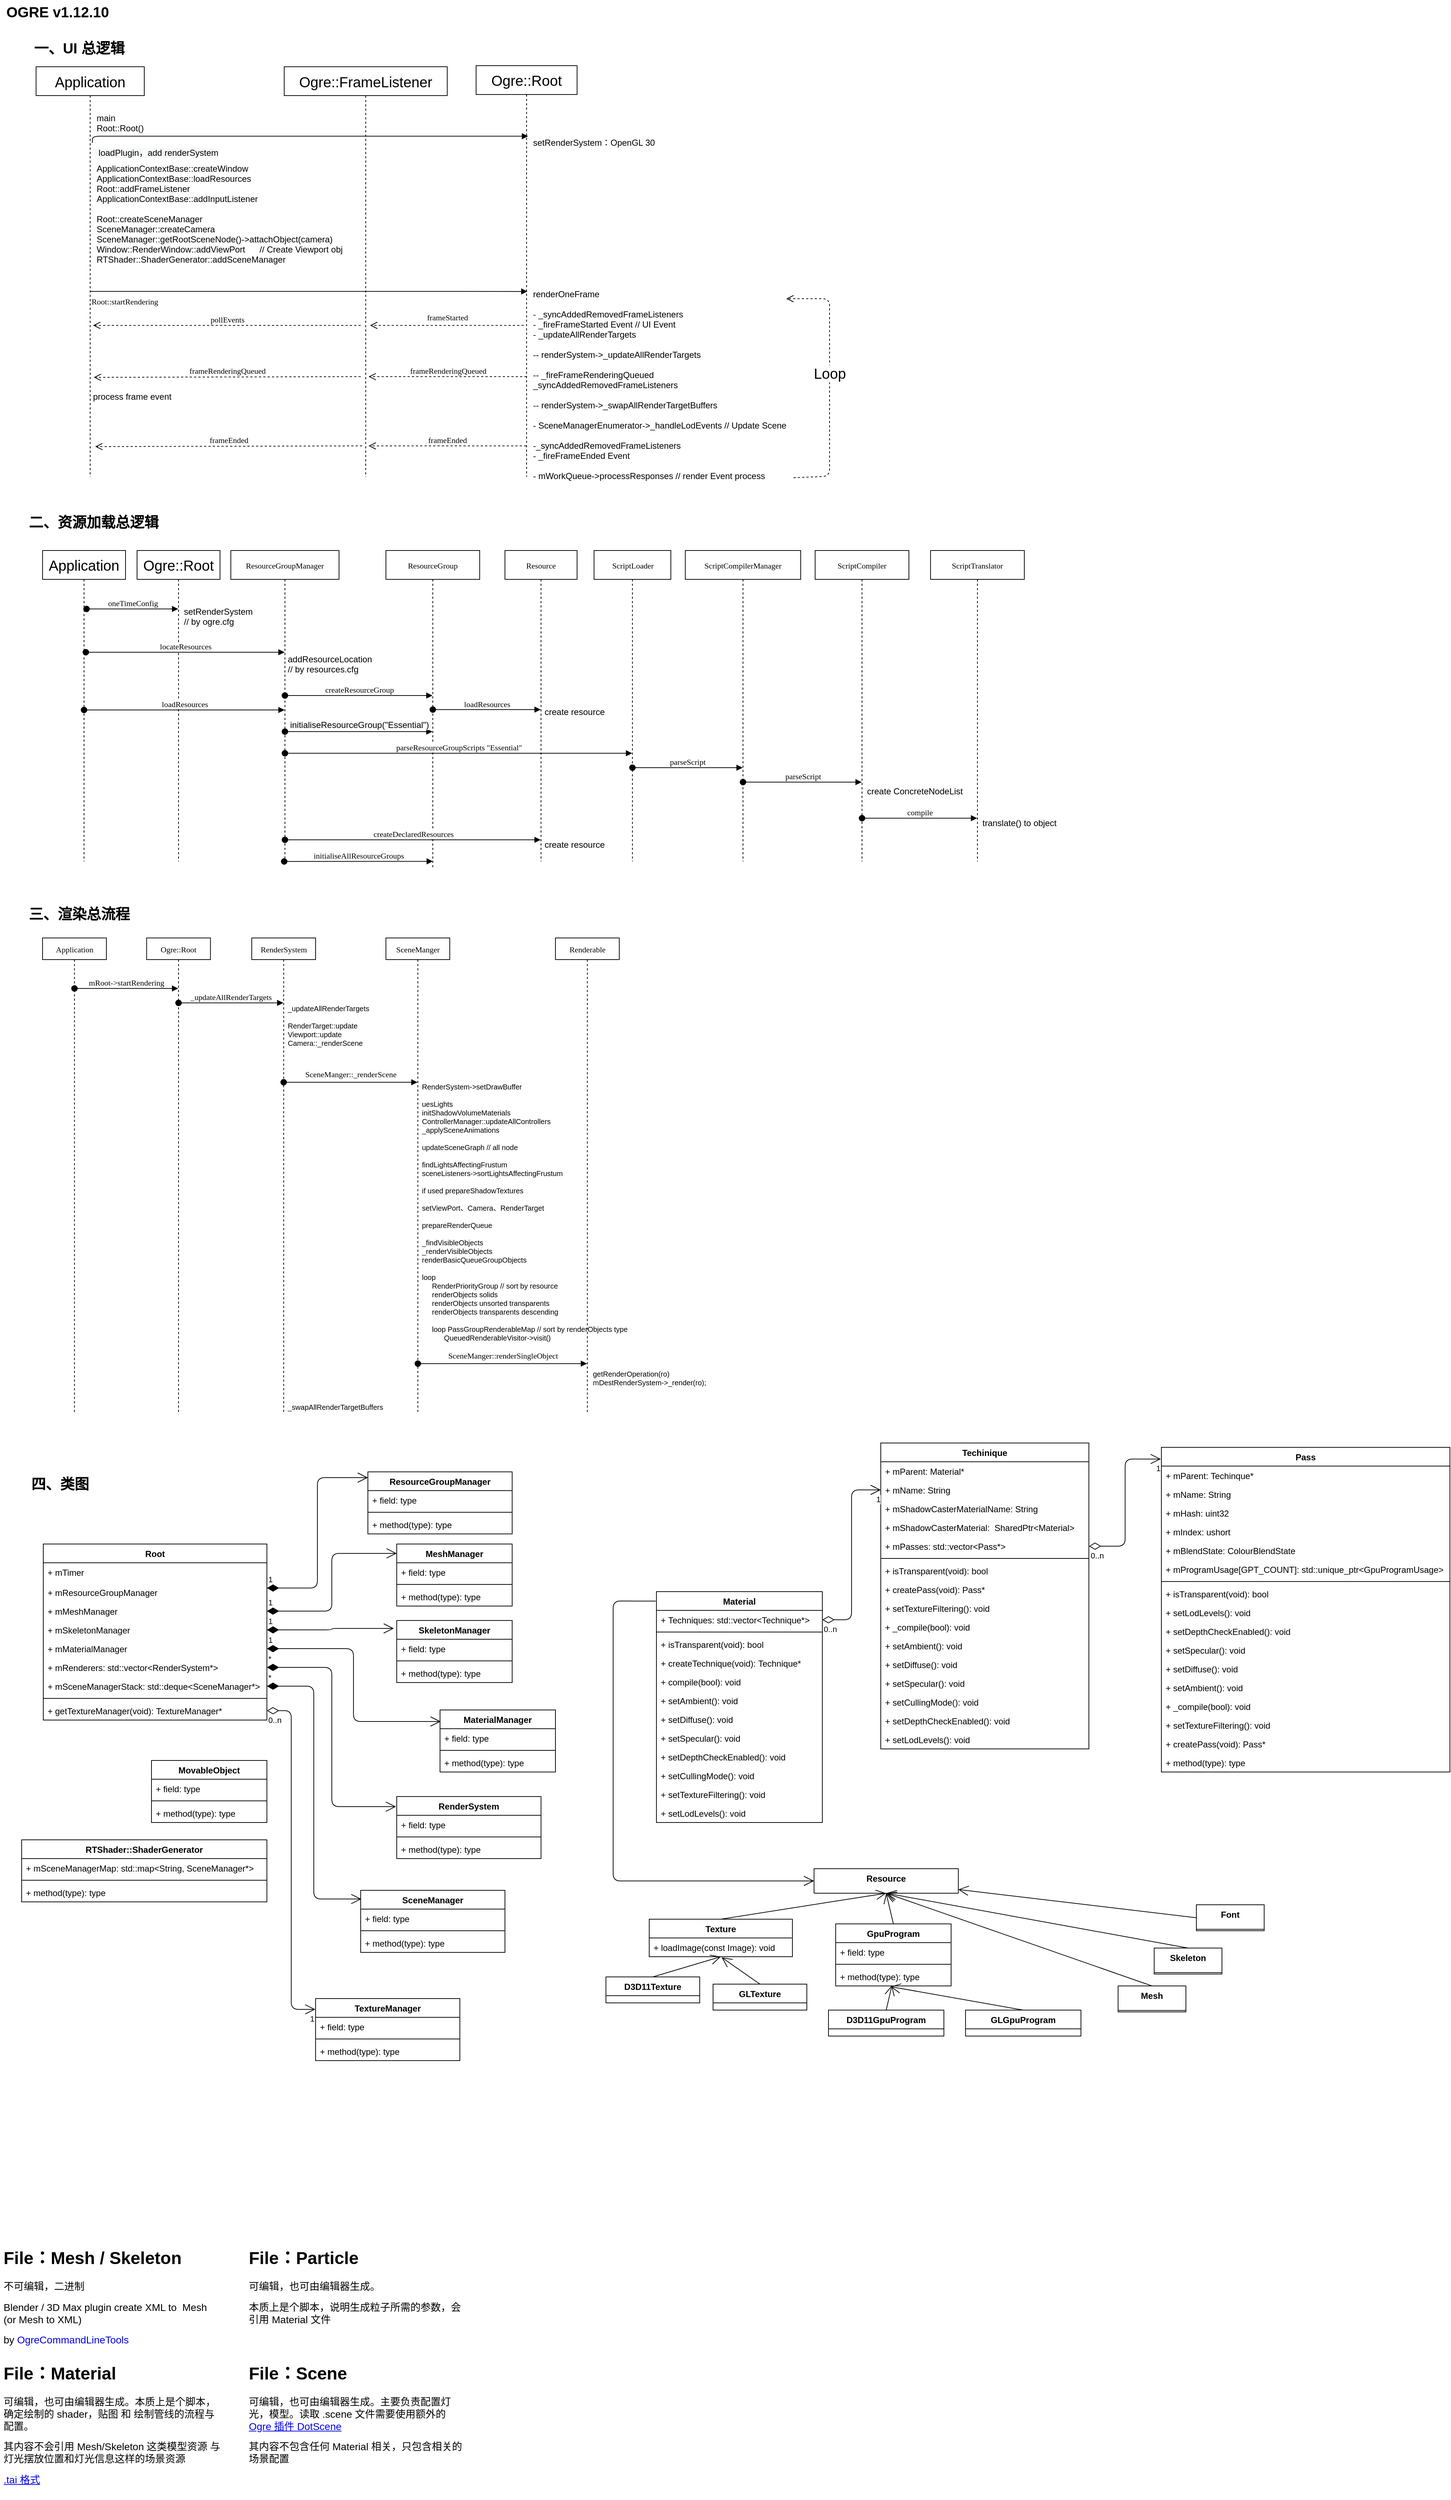 <mxfile version="14.6.13" type="github">
  <diagram id="2uamDSMp3M37Ztlf-tgj" name="Page-1">
    <mxGraphModel dx="1378" dy="3102" grid="1" gridSize="10" guides="1" tooltips="1" connect="1" arrows="1" fold="1" page="1" pageScale="1" pageWidth="827" pageHeight="1169" math="0" shadow="0">
      <root>
        <mxCell id="0" />
        <mxCell id="1" parent="0" />
        <mxCell id="jB5qyqG0pWGTz93OIbAg-146" value="_updateAllRenderTargets&#xa;&#xa;RenderTarget::update&#xa;Viewport::update&#xa;Camera::_renderScene" style="text;align=left;fontStyle=0;verticalAlign=middle;spacingLeft=3;spacingRight=3;rotatable=0;points=[[0,0.5],[1,0.5]];portConstraint=eastwest;fontSize=10;fillColor=none;" parent="1" vertex="1">
          <mxGeometry x="414" y="-920" width="146" height="63" as="geometry" />
        </mxCell>
        <mxCell id="zWcjs0OMuB9KEEBCAnvX-1" value="Root" style="swimlane;fontStyle=1;align=center;verticalAlign=top;childLayout=stackLayout;horizontal=1;startSize=26;horizontalStack=0;resizeParent=1;resizeParentMax=0;resizeLast=0;collapsible=1;marginBottom=0;" parent="1" vertex="1">
          <mxGeometry x="80" y="-170" width="310" height="244" as="geometry">
            <mxRectangle x="20" y="160" width="60" height="26" as="alternateBounds" />
          </mxGeometry>
        </mxCell>
        <mxCell id="zWcjs0OMuB9KEEBCAnvX-6" value="+ mTimer" style="text;strokeColor=none;fillColor=none;align=left;verticalAlign=top;spacingLeft=4;spacingRight=4;overflow=hidden;rotatable=0;points=[[0,0.5],[1,0.5]];portConstraint=eastwest;" parent="zWcjs0OMuB9KEEBCAnvX-1" vertex="1">
          <mxGeometry y="26" width="310" height="28" as="geometry" />
        </mxCell>
        <mxCell id="zWcjs0OMuB9KEEBCAnvX-8" value="+ mResourceGroupManager&#xa;" style="text;strokeColor=none;fillColor=none;align=left;verticalAlign=top;spacingLeft=4;spacingRight=4;overflow=hidden;rotatable=0;points=[[0,0.5],[1,0.5]];portConstraint=eastwest;" parent="zWcjs0OMuB9KEEBCAnvX-1" vertex="1">
          <mxGeometry y="54" width="310" height="26" as="geometry" />
        </mxCell>
        <mxCell id="zWcjs0OMuB9KEEBCAnvX-9" value="+ mMeshManager&#xa;" style="text;strokeColor=none;fillColor=none;align=left;verticalAlign=top;spacingLeft=4;spacingRight=4;overflow=hidden;rotatable=0;points=[[0,0.5],[1,0.5]];portConstraint=eastwest;" parent="zWcjs0OMuB9KEEBCAnvX-1" vertex="1">
          <mxGeometry y="80" width="310" height="26" as="geometry" />
        </mxCell>
        <mxCell id="zWcjs0OMuB9KEEBCAnvX-12" value="+ mSkeletonManager&#xa;" style="text;strokeColor=none;fillColor=none;align=left;verticalAlign=top;spacingLeft=4;spacingRight=4;overflow=hidden;rotatable=0;points=[[0,0.5],[1,0.5]];portConstraint=eastwest;" parent="zWcjs0OMuB9KEEBCAnvX-1" vertex="1">
          <mxGeometry y="106" width="310" height="26" as="geometry" />
        </mxCell>
        <mxCell id="zWcjs0OMuB9KEEBCAnvX-5" value="+ mMaterialManager&#xa;" style="text;strokeColor=none;fillColor=none;align=left;verticalAlign=top;spacingLeft=4;spacingRight=4;overflow=hidden;rotatable=0;points=[[0,0.5],[1,0.5]];portConstraint=eastwest;" parent="zWcjs0OMuB9KEEBCAnvX-1" vertex="1">
          <mxGeometry y="132" width="310" height="26" as="geometry" />
        </mxCell>
        <mxCell id="zWcjs0OMuB9KEEBCAnvX-2" value="+ mRenderers: std::vector&lt;RenderSystem*&gt;" style="text;strokeColor=none;fillColor=none;align=left;verticalAlign=top;spacingLeft=4;spacingRight=4;overflow=hidden;rotatable=0;points=[[0,0.5],[1,0.5]];portConstraint=eastwest;" parent="zWcjs0OMuB9KEEBCAnvX-1" vertex="1">
          <mxGeometry y="158" width="310" height="26" as="geometry" />
        </mxCell>
        <mxCell id="zWcjs0OMuB9KEEBCAnvX-10" value="+ mSceneManagerStack: std::deque&lt;SceneManager*&gt;&#xa;" style="text;strokeColor=none;fillColor=none;align=left;verticalAlign=top;spacingLeft=4;spacingRight=4;overflow=hidden;rotatable=0;points=[[0,0.5],[1,0.5]];portConstraint=eastwest;" parent="zWcjs0OMuB9KEEBCAnvX-1" vertex="1">
          <mxGeometry y="184" width="310" height="26" as="geometry" />
        </mxCell>
        <mxCell id="zWcjs0OMuB9KEEBCAnvX-3" value="" style="line;strokeWidth=1;fillColor=none;align=left;verticalAlign=middle;spacingTop=-1;spacingLeft=3;spacingRight=3;rotatable=0;labelPosition=right;points=[];portConstraint=eastwest;" parent="zWcjs0OMuB9KEEBCAnvX-1" vertex="1">
          <mxGeometry y="210" width="310" height="8" as="geometry" />
        </mxCell>
        <mxCell id="zWcjs0OMuB9KEEBCAnvX-4" value="+ getTextureManager(void): TextureManager*" style="text;strokeColor=none;fillColor=none;align=left;verticalAlign=top;spacingLeft=4;spacingRight=4;overflow=hidden;rotatable=0;points=[[0,0.5],[1,0.5]];portConstraint=eastwest;" parent="zWcjs0OMuB9KEEBCAnvX-1" vertex="1">
          <mxGeometry y="218" width="310" height="26" as="geometry" />
        </mxCell>
        <mxCell id="L6r7v4rmBGlz0XZG1nLP-1" value="MeshManager" style="swimlane;fontStyle=1;align=center;verticalAlign=top;childLayout=stackLayout;horizontal=1;startSize=26;horizontalStack=0;resizeParent=1;resizeParentMax=0;resizeLast=0;collapsible=1;marginBottom=0;" parent="1" vertex="1">
          <mxGeometry x="570" y="-170" width="160" height="86" as="geometry" />
        </mxCell>
        <mxCell id="L6r7v4rmBGlz0XZG1nLP-2" value="+ field: type" style="text;strokeColor=none;fillColor=none;align=left;verticalAlign=top;spacingLeft=4;spacingRight=4;overflow=hidden;rotatable=0;points=[[0,0.5],[1,0.5]];portConstraint=eastwest;" parent="L6r7v4rmBGlz0XZG1nLP-1" vertex="1">
          <mxGeometry y="26" width="160" height="26" as="geometry" />
        </mxCell>
        <mxCell id="L6r7v4rmBGlz0XZG1nLP-3" value="" style="line;strokeWidth=1;fillColor=none;align=left;verticalAlign=middle;spacingTop=-1;spacingLeft=3;spacingRight=3;rotatable=0;labelPosition=right;points=[];portConstraint=eastwest;" parent="L6r7v4rmBGlz0XZG1nLP-1" vertex="1">
          <mxGeometry y="52" width="160" height="8" as="geometry" />
        </mxCell>
        <mxCell id="L6r7v4rmBGlz0XZG1nLP-4" value="+ method(type): type" style="text;strokeColor=none;fillColor=none;align=left;verticalAlign=top;spacingLeft=4;spacingRight=4;overflow=hidden;rotatable=0;points=[[0,0.5],[1,0.5]];portConstraint=eastwest;" parent="L6r7v4rmBGlz0XZG1nLP-1" vertex="1">
          <mxGeometry y="60" width="160" height="26" as="geometry" />
        </mxCell>
        <mxCell id="L6r7v4rmBGlz0XZG1nLP-6" value="MaterialManager" style="swimlane;fontStyle=1;align=center;verticalAlign=top;childLayout=stackLayout;horizontal=1;startSize=26;horizontalStack=0;resizeParent=1;resizeParentMax=0;resizeLast=0;collapsible=1;marginBottom=0;" parent="1" vertex="1">
          <mxGeometry x="630" y="60" width="160" height="86" as="geometry" />
        </mxCell>
        <mxCell id="L6r7v4rmBGlz0XZG1nLP-7" value="+ field: type" style="text;strokeColor=none;fillColor=none;align=left;verticalAlign=top;spacingLeft=4;spacingRight=4;overflow=hidden;rotatable=0;points=[[0,0.5],[1,0.5]];portConstraint=eastwest;" parent="L6r7v4rmBGlz0XZG1nLP-6" vertex="1">
          <mxGeometry y="26" width="160" height="26" as="geometry" />
        </mxCell>
        <mxCell id="L6r7v4rmBGlz0XZG1nLP-8" value="" style="line;strokeWidth=1;fillColor=none;align=left;verticalAlign=middle;spacingTop=-1;spacingLeft=3;spacingRight=3;rotatable=0;labelPosition=right;points=[];portConstraint=eastwest;" parent="L6r7v4rmBGlz0XZG1nLP-6" vertex="1">
          <mxGeometry y="52" width="160" height="8" as="geometry" />
        </mxCell>
        <mxCell id="L6r7v4rmBGlz0XZG1nLP-9" value="+ method(type): type" style="text;strokeColor=none;fillColor=none;align=left;verticalAlign=top;spacingLeft=4;spacingRight=4;overflow=hidden;rotatable=0;points=[[0,0.5],[1,0.5]];portConstraint=eastwest;" parent="L6r7v4rmBGlz0XZG1nLP-6" vertex="1">
          <mxGeometry y="60" width="160" height="26" as="geometry" />
        </mxCell>
        <mxCell id="L6r7v4rmBGlz0XZG1nLP-12" value="ResourceGroupManager" style="swimlane;fontStyle=1;align=center;verticalAlign=top;childLayout=stackLayout;horizontal=1;startSize=26;horizontalStack=0;resizeParent=1;resizeParentMax=0;resizeLast=0;collapsible=1;marginBottom=0;" parent="1" vertex="1">
          <mxGeometry x="530" y="-270" width="200" height="86" as="geometry" />
        </mxCell>
        <mxCell id="L6r7v4rmBGlz0XZG1nLP-13" value="+ field: type" style="text;strokeColor=none;fillColor=none;align=left;verticalAlign=top;spacingLeft=4;spacingRight=4;overflow=hidden;rotatable=0;points=[[0,0.5],[1,0.5]];portConstraint=eastwest;" parent="L6r7v4rmBGlz0XZG1nLP-12" vertex="1">
          <mxGeometry y="26" width="200" height="26" as="geometry" />
        </mxCell>
        <mxCell id="L6r7v4rmBGlz0XZG1nLP-14" value="" style="line;strokeWidth=1;fillColor=none;align=left;verticalAlign=middle;spacingTop=-1;spacingLeft=3;spacingRight=3;rotatable=0;labelPosition=right;points=[];portConstraint=eastwest;" parent="L6r7v4rmBGlz0XZG1nLP-12" vertex="1">
          <mxGeometry y="52" width="200" height="8" as="geometry" />
        </mxCell>
        <mxCell id="L6r7v4rmBGlz0XZG1nLP-15" value="+ method(type): type" style="text;strokeColor=none;fillColor=none;align=left;verticalAlign=top;spacingLeft=4;spacingRight=4;overflow=hidden;rotatable=0;points=[[0,0.5],[1,0.5]];portConstraint=eastwest;" parent="L6r7v4rmBGlz0XZG1nLP-12" vertex="1">
          <mxGeometry y="60" width="200" height="26" as="geometry" />
        </mxCell>
        <mxCell id="L6r7v4rmBGlz0XZG1nLP-16" value="SkeletonManager" style="swimlane;fontStyle=1;align=center;verticalAlign=top;childLayout=stackLayout;horizontal=1;startSize=26;horizontalStack=0;resizeParent=1;resizeParentMax=0;resizeLast=0;collapsible=1;marginBottom=0;" parent="1" vertex="1">
          <mxGeometry x="570" y="-64" width="160" height="86" as="geometry" />
        </mxCell>
        <mxCell id="L6r7v4rmBGlz0XZG1nLP-17" value="+ field: type" style="text;strokeColor=none;fillColor=none;align=left;verticalAlign=top;spacingLeft=4;spacingRight=4;overflow=hidden;rotatable=0;points=[[0,0.5],[1,0.5]];portConstraint=eastwest;" parent="L6r7v4rmBGlz0XZG1nLP-16" vertex="1">
          <mxGeometry y="26" width="160" height="26" as="geometry" />
        </mxCell>
        <mxCell id="L6r7v4rmBGlz0XZG1nLP-18" value="" style="line;strokeWidth=1;fillColor=none;align=left;verticalAlign=middle;spacingTop=-1;spacingLeft=3;spacingRight=3;rotatable=0;labelPosition=right;points=[];portConstraint=eastwest;" parent="L6r7v4rmBGlz0XZG1nLP-16" vertex="1">
          <mxGeometry y="52" width="160" height="8" as="geometry" />
        </mxCell>
        <mxCell id="L6r7v4rmBGlz0XZG1nLP-19" value="+ method(type): type" style="text;strokeColor=none;fillColor=none;align=left;verticalAlign=top;spacingLeft=4;spacingRight=4;overflow=hidden;rotatable=0;points=[[0,0.5],[1,0.5]];portConstraint=eastwest;" parent="L6r7v4rmBGlz0XZG1nLP-16" vertex="1">
          <mxGeometry y="60" width="160" height="26" as="geometry" />
        </mxCell>
        <mxCell id="L6r7v4rmBGlz0XZG1nLP-21" value="RenderSystem" style="swimlane;fontStyle=1;align=center;verticalAlign=top;childLayout=stackLayout;horizontal=1;startSize=26;horizontalStack=0;resizeParent=1;resizeParentMax=0;resizeLast=0;collapsible=1;marginBottom=0;" parent="1" vertex="1">
          <mxGeometry x="570" y="180" width="200" height="86" as="geometry" />
        </mxCell>
        <mxCell id="L6r7v4rmBGlz0XZG1nLP-22" value="+ field: type" style="text;strokeColor=none;fillColor=none;align=left;verticalAlign=top;spacingLeft=4;spacingRight=4;overflow=hidden;rotatable=0;points=[[0,0.5],[1,0.5]];portConstraint=eastwest;" parent="L6r7v4rmBGlz0XZG1nLP-21" vertex="1">
          <mxGeometry y="26" width="200" height="26" as="geometry" />
        </mxCell>
        <mxCell id="L6r7v4rmBGlz0XZG1nLP-23" value="" style="line;strokeWidth=1;fillColor=none;align=left;verticalAlign=middle;spacingTop=-1;spacingLeft=3;spacingRight=3;rotatable=0;labelPosition=right;points=[];portConstraint=eastwest;" parent="L6r7v4rmBGlz0XZG1nLP-21" vertex="1">
          <mxGeometry y="52" width="200" height="8" as="geometry" />
        </mxCell>
        <mxCell id="L6r7v4rmBGlz0XZG1nLP-24" value="+ method(type): type" style="text;strokeColor=none;fillColor=none;align=left;verticalAlign=top;spacingLeft=4;spacingRight=4;overflow=hidden;rotatable=0;points=[[0,0.5],[1,0.5]];portConstraint=eastwest;" parent="L6r7v4rmBGlz0XZG1nLP-21" vertex="1">
          <mxGeometry y="60" width="200" height="26" as="geometry" />
        </mxCell>
        <mxCell id="L6r7v4rmBGlz0XZG1nLP-26" value="*" style="endArrow=open;html=1;endSize=12;startArrow=diamondThin;startSize=14;startFill=1;edgeStyle=orthogonalEdgeStyle;align=left;verticalAlign=bottom;exitX=1;exitY=0.5;exitDx=0;exitDy=0;entryX=-0.005;entryY=0.163;entryDx=0;entryDy=0;entryPerimeter=0;" parent="1" source="zWcjs0OMuB9KEEBCAnvX-2" target="L6r7v4rmBGlz0XZG1nLP-21" edge="1">
          <mxGeometry x="-1" y="3" relative="1" as="geometry">
            <mxPoint x="456" y="220" as="sourcePoint" />
            <mxPoint x="510" y="230" as="targetPoint" />
          </mxGeometry>
        </mxCell>
        <mxCell id="L6r7v4rmBGlz0XZG1nLP-27" value="SceneManager" style="swimlane;fontStyle=1;align=center;verticalAlign=top;childLayout=stackLayout;horizontal=1;startSize=26;horizontalStack=0;resizeParent=1;resizeParentMax=0;resizeLast=0;collapsible=1;marginBottom=0;" parent="1" vertex="1">
          <mxGeometry x="520" y="310" width="200" height="86" as="geometry" />
        </mxCell>
        <mxCell id="L6r7v4rmBGlz0XZG1nLP-28" value="+ field: type" style="text;strokeColor=none;fillColor=none;align=left;verticalAlign=top;spacingLeft=4;spacingRight=4;overflow=hidden;rotatable=0;points=[[0,0.5],[1,0.5]];portConstraint=eastwest;" parent="L6r7v4rmBGlz0XZG1nLP-27" vertex="1">
          <mxGeometry y="26" width="200" height="26" as="geometry" />
        </mxCell>
        <mxCell id="L6r7v4rmBGlz0XZG1nLP-29" value="" style="line;strokeWidth=1;fillColor=none;align=left;verticalAlign=middle;spacingTop=-1;spacingLeft=3;spacingRight=3;rotatable=0;labelPosition=right;points=[];portConstraint=eastwest;" parent="L6r7v4rmBGlz0XZG1nLP-27" vertex="1">
          <mxGeometry y="52" width="200" height="8" as="geometry" />
        </mxCell>
        <mxCell id="L6r7v4rmBGlz0XZG1nLP-30" value="+ method(type): type" style="text;strokeColor=none;fillColor=none;align=left;verticalAlign=top;spacingLeft=4;spacingRight=4;overflow=hidden;rotatable=0;points=[[0,0.5],[1,0.5]];portConstraint=eastwest;" parent="L6r7v4rmBGlz0XZG1nLP-27" vertex="1">
          <mxGeometry y="60" width="200" height="26" as="geometry" />
        </mxCell>
        <mxCell id="L6r7v4rmBGlz0XZG1nLP-31" value="*" style="endArrow=open;html=1;endSize=12;startArrow=diamondThin;startSize=14;startFill=1;edgeStyle=orthogonalEdgeStyle;align=left;verticalAlign=bottom;exitX=1;exitY=0.5;exitDx=0;exitDy=0;entryX=0.005;entryY=0.14;entryDx=0;entryDy=0;entryPerimeter=0;" parent="1" source="zWcjs0OMuB9KEEBCAnvX-10" target="L6r7v4rmBGlz0XZG1nLP-27" edge="1">
          <mxGeometry x="-1" y="3" relative="1" as="geometry">
            <mxPoint x="380" y="310" as="sourcePoint" />
            <mxPoint x="450" y="240" as="targetPoint" />
          </mxGeometry>
        </mxCell>
        <mxCell id="jB5qyqG0pWGTz93OIbAg-5" value="MovableObject" style="swimlane;fontStyle=1;align=center;verticalAlign=top;childLayout=stackLayout;horizontal=1;startSize=26;horizontalStack=0;resizeParent=1;resizeParentMax=0;resizeLast=0;collapsible=1;marginBottom=0;fillColor=#ffffff;" parent="1" vertex="1">
          <mxGeometry x="230" y="130" width="160" height="86" as="geometry" />
        </mxCell>
        <mxCell id="jB5qyqG0pWGTz93OIbAg-6" value="+ field: type" style="text;strokeColor=none;fillColor=none;align=left;verticalAlign=top;spacingLeft=4;spacingRight=4;overflow=hidden;rotatable=0;points=[[0,0.5],[1,0.5]];portConstraint=eastwest;" parent="jB5qyqG0pWGTz93OIbAg-5" vertex="1">
          <mxGeometry y="26" width="160" height="26" as="geometry" />
        </mxCell>
        <mxCell id="jB5qyqG0pWGTz93OIbAg-7" value="" style="line;strokeWidth=1;fillColor=none;align=left;verticalAlign=middle;spacingTop=-1;spacingLeft=3;spacingRight=3;rotatable=0;labelPosition=right;points=[];portConstraint=eastwest;" parent="jB5qyqG0pWGTz93OIbAg-5" vertex="1">
          <mxGeometry y="52" width="160" height="8" as="geometry" />
        </mxCell>
        <mxCell id="jB5qyqG0pWGTz93OIbAg-8" value="+ method(type): type" style="text;strokeColor=none;fillColor=none;align=left;verticalAlign=top;spacingLeft=4;spacingRight=4;overflow=hidden;rotatable=0;points=[[0,0.5],[1,0.5]];portConstraint=eastwest;" parent="jB5qyqG0pWGTz93OIbAg-5" vertex="1">
          <mxGeometry y="60" width="160" height="26" as="geometry" />
        </mxCell>
        <mxCell id="jB5qyqG0pWGTz93OIbAg-9" value="TextureManager" style="swimlane;fontStyle=1;align=center;verticalAlign=top;childLayout=stackLayout;horizontal=1;startSize=26;horizontalStack=0;resizeParent=1;resizeParentMax=0;resizeLast=0;collapsible=1;marginBottom=0;" parent="1" vertex="1">
          <mxGeometry x="457.5" y="460" width="200" height="86" as="geometry" />
        </mxCell>
        <mxCell id="jB5qyqG0pWGTz93OIbAg-10" value="+ field: type" style="text;strokeColor=none;fillColor=none;align=left;verticalAlign=top;spacingLeft=4;spacingRight=4;overflow=hidden;rotatable=0;points=[[0,0.5],[1,0.5]];portConstraint=eastwest;" parent="jB5qyqG0pWGTz93OIbAg-9" vertex="1">
          <mxGeometry y="26" width="200" height="26" as="geometry" />
        </mxCell>
        <mxCell id="jB5qyqG0pWGTz93OIbAg-11" value="" style="line;strokeWidth=1;fillColor=none;align=left;verticalAlign=middle;spacingTop=-1;spacingLeft=3;spacingRight=3;rotatable=0;labelPosition=right;points=[];portConstraint=eastwest;" parent="jB5qyqG0pWGTz93OIbAg-9" vertex="1">
          <mxGeometry y="52" width="200" height="8" as="geometry" />
        </mxCell>
        <mxCell id="jB5qyqG0pWGTz93OIbAg-12" value="+ method(type): type" style="text;strokeColor=none;fillColor=none;align=left;verticalAlign=top;spacingLeft=4;spacingRight=4;overflow=hidden;rotatable=0;points=[[0,0.5],[1,0.5]];portConstraint=eastwest;" parent="jB5qyqG0pWGTz93OIbAg-9" vertex="1">
          <mxGeometry y="60" width="200" height="26" as="geometry" />
        </mxCell>
        <mxCell id="jB5qyqG0pWGTz93OIbAg-15" value="" style="endArrow=open;html=1;endSize=12;startArrow=diamondThin;startSize=14;startFill=0;edgeStyle=orthogonalEdgeStyle;exitX=1;exitY=0.5;exitDx=0;exitDy=0;entryX=-0.002;entryY=0.174;entryDx=0;entryDy=0;entryPerimeter=0;" parent="1" source="zWcjs0OMuB9KEEBCAnvX-4" target="jB5qyqG0pWGTz93OIbAg-9" edge="1">
          <mxGeometry relative="1" as="geometry">
            <mxPoint x="410" y="140" as="sourcePoint" />
            <mxPoint x="380" y="410" as="targetPoint" />
          </mxGeometry>
        </mxCell>
        <mxCell id="jB5qyqG0pWGTz93OIbAg-16" value="0..n" style="edgeLabel;resizable=0;html=1;align=left;verticalAlign=top;" parent="jB5qyqG0pWGTz93OIbAg-15" connectable="0" vertex="1">
          <mxGeometry x="-1" relative="1" as="geometry" />
        </mxCell>
        <mxCell id="jB5qyqG0pWGTz93OIbAg-17" value="1" style="edgeLabel;resizable=0;html=1;align=right;verticalAlign=top;" parent="jB5qyqG0pWGTz93OIbAg-15" connectable="0" vertex="1">
          <mxGeometry x="1" relative="1" as="geometry" />
        </mxCell>
        <mxCell id="jB5qyqG0pWGTz93OIbAg-35" value="RTShader::ShaderGenerator" style="swimlane;fontStyle=1;align=center;verticalAlign=top;childLayout=stackLayout;horizontal=1;startSize=26;horizontalStack=0;resizeParent=1;resizeParentMax=0;resizeLast=0;collapsible=1;marginBottom=0;fillColor=#ffffff;" parent="1" vertex="1">
          <mxGeometry x="50" y="240" width="340" height="86" as="geometry" />
        </mxCell>
        <mxCell id="jB5qyqG0pWGTz93OIbAg-36" value="+ mSceneManagerMap: std::map&lt;String, SceneManager*&gt;  " style="text;strokeColor=none;fillColor=none;align=left;verticalAlign=top;spacingLeft=4;spacingRight=4;overflow=hidden;rotatable=0;points=[[0,0.5],[1,0.5]];portConstraint=eastwest;" parent="jB5qyqG0pWGTz93OIbAg-35" vertex="1">
          <mxGeometry y="26" width="340" height="26" as="geometry" />
        </mxCell>
        <mxCell id="jB5qyqG0pWGTz93OIbAg-37" value="" style="line;strokeWidth=1;fillColor=none;align=left;verticalAlign=middle;spacingTop=-1;spacingLeft=3;spacingRight=3;rotatable=0;labelPosition=right;points=[];portConstraint=eastwest;" parent="jB5qyqG0pWGTz93OIbAg-35" vertex="1">
          <mxGeometry y="52" width="340" height="8" as="geometry" />
        </mxCell>
        <mxCell id="jB5qyqG0pWGTz93OIbAg-38" value="+ method(type): type" style="text;strokeColor=none;fillColor=none;align=left;verticalAlign=top;spacingLeft=4;spacingRight=4;overflow=hidden;rotatable=0;points=[[0,0.5],[1,0.5]];portConstraint=eastwest;" parent="jB5qyqG0pWGTz93OIbAg-35" vertex="1">
          <mxGeometry y="60" width="340" height="26" as="geometry" />
        </mxCell>
        <mxCell id="jB5qyqG0pWGTz93OIbAg-70" value="一、UI 总逻辑" style="text;align=center;fontStyle=1;verticalAlign=middle;spacingLeft=3;spacingRight=3;strokeColor=none;rotatable=0;points=[[0,0.5],[1,0.5]];portConstraint=eastwest;fontSize=20;fontColor=#000000;fillColor=#ffffff;" parent="1" vertex="1">
          <mxGeometry x="50" y="-2260" width="160" height="30" as="geometry" />
        </mxCell>
        <mxCell id="jB5qyqG0pWGTz93OIbAg-96" value="二、资源加载总逻辑" style="text;align=center;fontStyle=1;verticalAlign=middle;spacingLeft=3;spacingRight=3;strokeColor=none;rotatable=0;points=[[0,0.5],[1,0.5]];portConstraint=eastwest;fontSize=20;fontColor=#000000;fillColor=#ffffff;" parent="1" vertex="1">
          <mxGeometry x="70" y="-1603" width="160" height="30" as="geometry" />
        </mxCell>
        <mxCell id="jB5qyqG0pWGTz93OIbAg-97" value="三、渲染总流程" style="text;align=center;fontStyle=1;verticalAlign=middle;spacingLeft=3;spacingRight=3;strokeColor=none;rotatable=0;points=[[0,0.5],[1,0.5]];portConstraint=eastwest;fontSize=20;fontColor=#000000;fillColor=#ffffff;" parent="1" vertex="1">
          <mxGeometry x="50" y="-1060" width="160" height="30" as="geometry" />
        </mxCell>
        <mxCell id="jB5qyqG0pWGTz93OIbAg-115" value="OGRE v1.12.10" style="text;align=center;fontStyle=1;verticalAlign=middle;spacingLeft=3;spacingRight=3;strokeColor=none;rotatable=0;points=[[0,0.5],[1,0.5]];portConstraint=eastwest;fontSize=20;fontColor=#000000;fillColor=#ffffff;" parent="1" vertex="1">
          <mxGeometry x="20" y="-2310" width="160" height="30" as="geometry" />
        </mxCell>
        <mxCell id="jB5qyqG0pWGTz93OIbAg-136" value="&lt;p style=&quot;margin: 0px ; font-stretch: normal ; font-size: 11px ; line-height: normal ; font-family: &amp;#34;menlo&amp;#34; ; background-color: rgb(255 , 255 , 255)&quot;&gt;Application&lt;/p&gt;" style="shape=umlLifeline;perimeter=lifelinePerimeter;whiteSpace=wrap;html=1;container=1;collapsible=0;recursiveResize=0;outlineConnect=0;fontSize=20;strokeColor=#000000;fillColor=#ffffff;align=center;size=30;" parent="1" vertex="1">
          <mxGeometry x="79" y="-1010" width="88.5" height="660" as="geometry" />
        </mxCell>
        <mxCell id="jB5qyqG0pWGTz93OIbAg-137" value="&lt;p style=&quot;margin: 0px ; font-stretch: normal ; font-size: 11px ; line-height: normal ; font-family: &amp;#34;menlo&amp;#34; ; background-color: rgb(255 , 255 , 255)&quot;&gt;Ogre::Root&lt;/p&gt;" style="shape=umlLifeline;perimeter=lifelinePerimeter;whiteSpace=wrap;html=1;container=1;collapsible=0;recursiveResize=0;outlineConnect=0;fontSize=20;strokeColor=#000000;fillColor=#ffffff;align=center;size=30;" parent="1" vertex="1">
          <mxGeometry x="223.25" y="-1010" width="88.5" height="660" as="geometry" />
        </mxCell>
        <mxCell id="jB5qyqG0pWGTz93OIbAg-138" value="&lt;p style=&quot;margin: 0px ; font-stretch: normal ; font-size: 11px ; line-height: normal ; font-family: &amp;#34;menlo&amp;#34; ; background-color: rgb(255 , 255 , 255)&quot;&gt;RenderSystem&lt;/p&gt;" style="shape=umlLifeline;perimeter=lifelinePerimeter;whiteSpace=wrap;html=1;container=1;collapsible=0;recursiveResize=0;outlineConnect=0;fontSize=20;strokeColor=#000000;fillColor=#ffffff;align=center;size=30;" parent="1" vertex="1">
          <mxGeometry x="369" y="-1010" width="88.5" height="660" as="geometry" />
        </mxCell>
        <mxCell id="jB5qyqG0pWGTz93OIbAg-139" value="&lt;p style=&quot;margin: 0px ; font-stretch: normal ; font-size: 11px ; line-height: normal ; font-family: &amp;#34;menlo&amp;#34; ; background-color: rgb(255 , 255 , 255)&quot;&gt;SceneManger&lt;/p&gt;" style="shape=umlLifeline;perimeter=lifelinePerimeter;whiteSpace=wrap;html=1;container=1;collapsible=0;recursiveResize=0;outlineConnect=0;fontSize=20;strokeColor=#000000;fillColor=#ffffff;align=center;size=30;" parent="1" vertex="1">
          <mxGeometry x="555" y="-1010" width="88.5" height="660" as="geometry" />
        </mxCell>
        <mxCell id="jB5qyqG0pWGTz93OIbAg-140" value="&lt;p style=&quot;margin: 0px ; font-stretch: normal ; font-size: 11px ; line-height: normal ; font-family: &amp;#34;menlo&amp;#34; ; background-color: rgb(255 , 255 , 255)&quot;&gt;Renderable&lt;/p&gt;" style="shape=umlLifeline;perimeter=lifelinePerimeter;whiteSpace=wrap;html=1;container=1;collapsible=0;recursiveResize=0;outlineConnect=0;fontSize=20;strokeColor=#000000;fillColor=#ffffff;align=center;size=30;" parent="1" vertex="1">
          <mxGeometry x="790" y="-1010" width="88.5" height="660" as="geometry" />
        </mxCell>
        <mxCell id="jB5qyqG0pWGTz93OIbAg-141" value="四、类图" style="text;align=center;fontStyle=1;verticalAlign=middle;spacingLeft=3;spacingRight=3;strokeColor=none;rotatable=0;points=[[0,0.5],[1,0.5]];portConstraint=eastwest;fontSize=20;fontColor=#000000;fillColor=#ffffff;" parent="1" vertex="1">
          <mxGeometry x="50" y="-270" width="106.75" height="30" as="geometry" />
        </mxCell>
        <mxCell id="jB5qyqG0pWGTz93OIbAg-142" value="&lt;p style=&quot;margin: 0px ; font-stretch: normal ; font-size: 11px ; line-height: normal ; font-family: &amp;#34;menlo&amp;#34;&quot;&gt;mRoot-&amp;gt;startRendering&lt;/p&gt;" style="html=1;verticalAlign=bottom;startArrow=oval;endArrow=block;startSize=8;fontSize=20;align=center;" parent="1" source="jB5qyqG0pWGTz93OIbAg-136" target="jB5qyqG0pWGTz93OIbAg-137" edge="1">
          <mxGeometry relative="1" as="geometry">
            <mxPoint x="126" y="-929.86" as="sourcePoint" />
            <mxPoint x="230" y="-930" as="targetPoint" />
            <Array as="points">
              <mxPoint x="250" y="-940" />
            </Array>
          </mxGeometry>
        </mxCell>
        <mxCell id="jB5qyqG0pWGTz93OIbAg-144" value="&lt;p style=&quot;margin: 0px ; font-stretch: normal ; font-size: 11px ; line-height: normal ; font-family: &amp;#34;menlo&amp;#34;&quot;&gt;_updateAllRenderTargets&lt;/p&gt;" style="html=1;verticalAlign=bottom;startArrow=oval;endArrow=block;startSize=8;fontSize=20;align=center;" parent="1" source="jB5qyqG0pWGTz93OIbAg-137" target="jB5qyqG0pWGTz93OIbAg-138" edge="1">
          <mxGeometry relative="1" as="geometry">
            <mxPoint x="280" y="-700" as="sourcePoint" />
            <mxPoint x="424.25" y="-700" as="targetPoint" />
            <Array as="points">
              <mxPoint x="380" y="-920" />
            </Array>
          </mxGeometry>
        </mxCell>
        <mxCell id="jB5qyqG0pWGTz93OIbAg-145" value="&lt;span style=&quot;font-family: &amp;#34;menlo&amp;#34; ; font-size: 11px&quot;&gt;SceneManger::&lt;/span&gt;&lt;span style=&quot;font-family: &amp;#34;menlo&amp;#34; ; font-size: 11px&quot;&gt;_renderScene&lt;/span&gt;&lt;span style=&quot;font-family: &amp;#34;menlo&amp;#34; ; font-size: 11px&quot;&gt;&lt;br&gt;&lt;/span&gt;" style="html=1;verticalAlign=bottom;startArrow=oval;endArrow=block;startSize=8;fontSize=20;align=center;" parent="1" source="jB5qyqG0pWGTz93OIbAg-138" target="jB5qyqG0pWGTz93OIbAg-139" edge="1">
          <mxGeometry relative="1" as="geometry">
            <mxPoint x="414" y="-780" as="sourcePoint" />
            <mxPoint x="560" y="-780" as="targetPoint" />
            <Array as="points">
              <mxPoint x="530" y="-810" />
            </Array>
          </mxGeometry>
        </mxCell>
        <mxCell id="jB5qyqG0pWGTz93OIbAg-147" value="RenderSystem-&gt;setDrawBuffer&#xa;&#xa;uesLights&#xa;initShadowVolumeMaterials&#xa;ControllerManager::updateAllControllers&#xa;_applySceneAnimations&#xa;&#xa;updateSceneGraph // all node&#xa;&#xa;findLightsAffectingFrustum&#xa;sceneListeners-&gt;sortLightsAffectingFrustum&#xa;&#xa;if used prepareShadowTextures&#xa;&#xa;setViewPort、Camera、RenderTarget&#xa;&#xa;prepareRenderQueue&#xa;&#xa;_findVisibleObjects&#xa;_renderVisibleObjects&#xa;renderBasicQueueGroupObjects&#xa;&#xa;loop&#xa;     RenderPriorityGroup // sort by resource&#xa;     renderObjects solids&#xa;     renderObjects unsorted transparents&#xa;     renderObjects transparents descending&#xa;     &#xa;     loop PassGroupRenderableMap // sort by renderObjects type&#xa;           QueuedRenderableVisitor-&gt;visit()" style="text;align=left;fontStyle=0;verticalAlign=middle;spacingLeft=3;spacingRight=3;rotatable=0;points=[[0,0.5],[1,0.5]];portConstraint=eastwest;fontSize=10;fillColor=none;" parent="1" vertex="1">
          <mxGeometry x="600" y="-812" width="300" height="364" as="geometry" />
        </mxCell>
        <mxCell id="jB5qyqG0pWGTz93OIbAg-149" value="_swapAllRenderTargetBuffers" style="text;align=left;fontStyle=0;verticalAlign=middle;spacingLeft=3;spacingRight=3;rotatable=0;points=[[0,0.5],[1,0.5]];portConstraint=eastwest;fontSize=10;fillColor=none;" parent="1" vertex="1">
          <mxGeometry x="414" y="-370" width="146" height="20" as="geometry" />
        </mxCell>
        <mxCell id="xXhJY52AnUQ5JiELdNjx-5" value="" style="group" vertex="1" connectable="0" parent="1">
          <mxGeometry x="70" y="-2219" width="1100" height="577" as="geometry" />
        </mxCell>
        <mxCell id="jB5qyqG0pWGTz93OIbAg-59" value="Application" style="shape=umlLifeline;perimeter=lifelinePerimeter;whiteSpace=wrap;html=1;container=1;collapsible=0;recursiveResize=0;outlineConnect=0;fontSize=20;fillColor=#ffffff;align=center;" parent="xXhJY52AnUQ5JiELdNjx-5" vertex="1">
          <mxGeometry y="1.5" width="150" height="568.5" as="geometry" />
        </mxCell>
        <mxCell id="jB5qyqG0pWGTz93OIbAg-62" value="main&#xa;Root::Root()&#xa;&#xa;&#xa;&#xa;ApplicationContextBase::createWindow&#xa;ApplicationContextBase::loadResources&#xa;Root::addFrameListener&#xa;ApplicationContextBase::addInputListener&#xa;&#xa;Root::createSceneManager&#xa;SceneManager::createCamera&#xa;SceneManager::getRootSceneNode()-&gt;attachObject(camera)&#xa;Window::RenderWindow::addViewPort      // Create Viewport obj&#xa;RTShader::ShaderGenerator::addSceneManager" style="text;align=left;fontStyle=0;verticalAlign=middle;spacingLeft=3;spacingRight=3;rotatable=0;points=[[0,0.5],[1,0.5]];portConstraint=eastwest;fontSize=12;fillColor=none;" parent="xXhJY52AnUQ5JiELdNjx-5" vertex="1">
          <mxGeometry x="79" y="55" width="350" height="230" as="geometry" />
        </mxCell>
        <mxCell id="jB5qyqG0pWGTz93OIbAg-63" value="Ogre::FrameListener" style="shape=umlLifeline;perimeter=lifelinePerimeter;whiteSpace=wrap;html=1;container=1;collapsible=0;recursiveResize=0;outlineConnect=0;fontSize=20;fillColor=#ffffff;align=center;" parent="xXhJY52AnUQ5JiELdNjx-5" vertex="1">
          <mxGeometry x="344" y="1.5" width="226" height="568.5" as="geometry" />
        </mxCell>
        <mxCell id="jB5qyqG0pWGTz93OIbAg-65" value="Ogre::Root" style="shape=umlLifeline;perimeter=lifelinePerimeter;whiteSpace=wrap;html=1;container=1;collapsible=0;recursiveResize=0;outlineConnect=0;fontSize=20;fillColor=#ffffff;align=center;" parent="xXhJY52AnUQ5JiELdNjx-5" vertex="1">
          <mxGeometry x="610" width="140" height="570" as="geometry" />
        </mxCell>
        <mxCell id="jB5qyqG0pWGTz93OIbAg-68" value="&lt;span style=&quot;font-family: &amp;#34;menlo&amp;#34; ; font-size: 11px&quot;&gt;Root::startRendering&lt;/span&gt;" style="endArrow=block;endFill=1;html=1;edgeStyle=orthogonalEdgeStyle;align=left;verticalAlign=top;fontSize=12;fontColor=#000000;entryX=-0.008;entryY=0.022;entryDx=0;entryDy=0;entryPerimeter=0;" parent="xXhJY52AnUQ5JiELdNjx-5" source="jB5qyqG0pWGTz93OIbAg-59" target="jB5qyqG0pWGTz93OIbAg-77" edge="1">
          <mxGeometry x="-1" relative="1" as="geometry">
            <mxPoint x="83" y="312" as="sourcePoint" />
            <mxPoint x="681" y="321.86" as="targetPoint" />
            <Array as="points">
              <mxPoint x="260" y="312" />
            </Array>
          </mxGeometry>
        </mxCell>
        <mxCell id="jB5qyqG0pWGTz93OIbAg-73" value="&lt;span style=&quot;background-color: rgb(248 , 249 , 250)&quot;&gt;&amp;nbsp; loadPlugin，add renderSystem&lt;br&gt;&lt;/span&gt;" style="endArrow=block;endFill=1;html=1;edgeStyle=orthogonalEdgeStyle;align=left;verticalAlign=top;fontSize=12;fontColor=#000000;exitX=0.9;exitY=0.092;exitDx=0;exitDy=0;exitPerimeter=0;entryX=0.2;entryY=-0.001;entryDx=0;entryDy=0;entryPerimeter=0;" parent="xXhJY52AnUQ5JiELdNjx-5" edge="1">
          <mxGeometry x="-1" relative="1" as="geometry">
            <mxPoint x="78" y="107.01" as="sourcePoint" />
            <mxPoint x="682" y="97.778" as="targetPoint" />
            <Array as="points">
              <mxPoint x="78" y="98" />
            </Array>
          </mxGeometry>
        </mxCell>
        <mxCell id="jB5qyqG0pWGTz93OIbAg-76" value="setRenderSystem：OpenGL 30" style="text;align=left;fontStyle=0;verticalAlign=middle;spacingLeft=3;spacingRight=3;rotatable=0;points=[[0,0.5],[1,0.5]];portConstraint=eastwest;fontSize=12;fillColor=none;" parent="xXhJY52AnUQ5JiELdNjx-5" vertex="1">
          <mxGeometry x="684" y="90" width="190" height="31.75" as="geometry" />
        </mxCell>
        <mxCell id="jB5qyqG0pWGTz93OIbAg-77" value="renderOneFrame&#xa;&#xa;- _syncAddedRemovedFrameListeners&#xa;- _fireFrameStarted Event // UI Event&#xa;- _updateAllRenderTargets&#xa;&#xa;-- renderSystem-&gt;_updateAllRenderTargets&#xa;&#xa;-- _fireFrameRenderingQueued&#xa;_syncAddedRemovedFrameListeners&#xa;&#xa;-- renderSystem-&gt;_swapAllRenderTargetBuffers&#xa;&#xa;- SceneManagerEnumerator-&gt;_handleLodEvents // Update Scene&#xa;&#xa;-_syncAddedRemovedFrameListeners&#xa;- _fireFrameEnded Event&#xa;&#xa;- mWorkQueue-&gt;processResponses // render Event process" style="text;align=left;fontStyle=0;verticalAlign=middle;spacingLeft=3;spacingRight=3;rotatable=0;points=[[0,0.5],[1,0.5]];portConstraint=eastwest;fontSize=12;fillColor=none;" parent="xXhJY52AnUQ5JiELdNjx-5" vertex="1">
          <mxGeometry x="684" y="307" width="359" height="270" as="geometry" />
        </mxCell>
        <mxCell id="jB5qyqG0pWGTz93OIbAg-87" value="&lt;span style=&quot;font-family: menlo; font-size: 11px; text-align: right;&quot;&gt;frameStarted&lt;/span&gt;" style="html=1;verticalAlign=bottom;endArrow=open;dashed=1;endSize=8;fontSize=20;align=center;entryX=1.1;entryY=0;entryDx=0;entryDy=0;entryPerimeter=0;" parent="xXhJY52AnUQ5JiELdNjx-5" edge="1">
          <mxGeometry relative="1" as="geometry">
            <mxPoint x="676" y="360" as="sourcePoint" />
            <mxPoint x="463" y="360" as="targetPoint" />
          </mxGeometry>
        </mxCell>
        <mxCell id="jB5qyqG0pWGTz93OIbAg-88" value="&lt;p style=&quot;margin: 0px; font-stretch: normal; font-size: 11px; line-height: normal; font-family: menlo;&quot;&gt;pollEvents&lt;/p&gt;" style="html=1;verticalAlign=bottom;endArrow=open;dashed=1;endSize=8;fontSize=20;align=center;entryX=1;entryY=0.059;entryDx=0;entryDy=0;entryPerimeter=0;" parent="xXhJY52AnUQ5JiELdNjx-5" edge="1">
          <mxGeometry relative="1" as="geometry">
            <mxPoint x="450" y="360" as="sourcePoint" />
            <mxPoint x="79" y="360" as="targetPoint" />
          </mxGeometry>
        </mxCell>
        <mxCell id="jB5qyqG0pWGTz93OIbAg-90" value="&lt;p style=&quot;margin: 0px; font-stretch: normal; font-size: 11px; line-height: normal; font-family: menlo;&quot;&gt;frameRenderingQueued&lt;/p&gt;" style="html=1;verticalAlign=bottom;endArrow=open;dashed=1;endSize=8;fontSize=20;align=center;entryX=0.9;entryY=0.381;entryDx=0;entryDy=0;entryPerimeter=0;" parent="xXhJY52AnUQ5JiELdNjx-5" edge="1">
          <mxGeometry relative="1" as="geometry">
            <mxPoint x="680" y="431" as="sourcePoint" />
            <mxPoint x="461" y="431.01" as="targetPoint" />
          </mxGeometry>
        </mxCell>
        <mxCell id="jB5qyqG0pWGTz93OIbAg-91" value="&lt;p style=&quot;margin: 0px; font-stretch: normal; font-size: 11px; line-height: normal; font-family: menlo;&quot;&gt;frameRenderingQueued&lt;/p&gt;" style="html=1;verticalAlign=bottom;endArrow=open;dashed=1;endSize=8;fontSize=20;align=center;" parent="xXhJY52AnUQ5JiELdNjx-5" edge="1">
          <mxGeometry relative="1" as="geometry">
            <mxPoint x="450" y="431" as="sourcePoint" />
            <mxPoint x="80" y="432" as="targetPoint" />
          </mxGeometry>
        </mxCell>
        <mxCell id="jB5qyqG0pWGTz93OIbAg-92" value="&lt;p style=&quot;margin: 0px; font-stretch: normal; font-size: 11px; line-height: normal; font-family: menlo;&quot;&gt;frameEnded&lt;/p&gt;" style="html=1;verticalAlign=bottom;endArrow=open;dashed=1;endSize=8;fontSize=20;align=center;" parent="xXhJY52AnUQ5JiELdNjx-5" edge="1">
          <mxGeometry relative="1" as="geometry">
            <mxPoint x="679.5" y="527" as="sourcePoint" />
            <mxPoint x="461" y="527" as="targetPoint" />
          </mxGeometry>
        </mxCell>
        <mxCell id="jB5qyqG0pWGTz93OIbAg-94" value="&lt;p style=&quot;margin: 0px ; font-stretch: normal ; font-size: 11px ; line-height: normal ; font-family: &amp;#34;menlo&amp;#34;&quot;&gt;frameEnded&lt;/p&gt;" style="html=1;verticalAlign=bottom;endArrow=open;dashed=1;endSize=8;fontSize=20;align=center;" parent="xXhJY52AnUQ5JiELdNjx-5" edge="1">
          <mxGeometry relative="1" as="geometry">
            <mxPoint x="452" y="527" as="sourcePoint" />
            <mxPoint x="82" y="528" as="targetPoint" />
          </mxGeometry>
        </mxCell>
        <mxCell id="jB5qyqG0pWGTz93OIbAg-95" value="Loop" style="html=1;verticalAlign=bottom;endArrow=open;dashed=1;endSize=8;fontSize=20;fontColor=#000000;align=center;exitX=1;exitY=0.956;exitDx=0;exitDy=0;exitPerimeter=0;" parent="xXhJY52AnUQ5JiELdNjx-5" edge="1">
          <mxGeometry relative="1" as="geometry">
            <mxPoint x="1050" y="571.12" as="sourcePoint" />
            <mxPoint x="1040" y="323" as="targetPoint" />
            <Array as="points">
              <mxPoint x="1100" y="569" />
              <mxPoint x="1100" y="323" />
            </Array>
          </mxGeometry>
        </mxCell>
        <mxCell id="jB5qyqG0pWGTz93OIbAg-98" value="process frame event" style="text;align=left;fontStyle=0;verticalAlign=middle;spacingLeft=3;spacingRight=3;rotatable=0;points=[[0,0.5],[1,0.5]];portConstraint=eastwest;fontSize=12;fillColor=none;" parent="xXhJY52AnUQ5JiELdNjx-5" vertex="1">
          <mxGeometry x="74" y="442" width="190" height="31.75" as="geometry" />
        </mxCell>
        <mxCell id="xXhJY52AnUQ5JiELdNjx-6" value="" style="group" vertex="1" connectable="0" parent="1">
          <mxGeometry x="79" y="-1547" width="1417" height="441" as="geometry" />
        </mxCell>
        <mxCell id="jB5qyqG0pWGTz93OIbAg-99" value="Application" style="shape=umlLifeline;perimeter=lifelinePerimeter;whiteSpace=wrap;html=1;container=1;collapsible=0;recursiveResize=0;outlineConnect=0;fontSize=20;fontColor=#000000;strokeColor=#000000;fillColor=#ffffff;align=center;" parent="xXhJY52AnUQ5JiELdNjx-6" vertex="1">
          <mxGeometry width="115" height="431" as="geometry" />
        </mxCell>
        <mxCell id="jB5qyqG0pWGTz93OIbAg-101" value="Ogre::Root" style="shape=umlLifeline;perimeter=lifelinePerimeter;whiteSpace=wrap;html=1;container=1;collapsible=0;recursiveResize=0;outlineConnect=0;fontSize=20;fontColor=#000000;strokeColor=#000000;fillColor=#ffffff;align=center;" parent="xXhJY52AnUQ5JiELdNjx-6" vertex="1">
          <mxGeometry x="131" width="115" height="431" as="geometry" />
        </mxCell>
        <mxCell id="jB5qyqG0pWGTz93OIbAg-102" value="setRenderSystem&#xa;// by ogre.cfg" style="text;align=left;fontStyle=0;verticalAlign=middle;spacingLeft=3;spacingRight=3;rotatable=0;points=[[0,0.5],[1,0.5]];portConstraint=eastwest;fontSize=12;fillColor=none;" parent="xXhJY52AnUQ5JiELdNjx-6" vertex="1">
          <mxGeometry x="191" y="75" width="107" height="31.75" as="geometry" />
        </mxCell>
        <mxCell id="jB5qyqG0pWGTz93OIbAg-106" value="&lt;p style=&quot;margin: 0px; font-stretch: normal; font-size: 11px; line-height: normal; font-family: menlo;&quot;&gt;oneTimeConfig&lt;/p&gt;" style="html=1;verticalAlign=bottom;startArrow=oval;endArrow=block;startSize=8;fontSize=20;align=center;" parent="xXhJY52AnUQ5JiELdNjx-6" target="jB5qyqG0pWGTz93OIbAg-101" edge="1">
          <mxGeometry relative="1" as="geometry">
            <mxPoint x="61" y="81" as="sourcePoint" />
            <mxPoint x="181" y="81" as="targetPoint" />
          </mxGeometry>
        </mxCell>
        <mxCell id="jB5qyqG0pWGTz93OIbAg-108" value="&lt;p style=&quot;margin: 0px; font-stretch: normal; font-size: 11px; line-height: normal; font-family: menlo; background-color: rgb(255, 255, 255);&quot;&gt;ResourceGroupManager&lt;/p&gt;" style="shape=umlLifeline;perimeter=lifelinePerimeter;whiteSpace=wrap;html=1;container=1;collapsible=0;recursiveResize=0;outlineConnect=0;fontSize=20;strokeColor=#000000;fillColor=#ffffff;align=center;" parent="xXhJY52AnUQ5JiELdNjx-6" vertex="1">
          <mxGeometry x="261" width="150" height="431" as="geometry" />
        </mxCell>
        <mxCell id="jB5qyqG0pWGTz93OIbAg-109" value="&lt;p style=&quot;margin: 0px; font-stretch: normal; font-size: 11px; line-height: normal; font-family: menlo;&quot;&gt;locateResources&lt;/p&gt;" style="html=1;verticalAlign=bottom;startArrow=oval;endArrow=block;startSize=8;fontSize=20;align=center;" parent="xXhJY52AnUQ5JiELdNjx-6" target="jB5qyqG0pWGTz93OIbAg-108" edge="1">
          <mxGeometry relative="1" as="geometry">
            <mxPoint x="60" y="141" as="sourcePoint" />
            <mxPoint x="185" y="141" as="targetPoint" />
          </mxGeometry>
        </mxCell>
        <mxCell id="jB5qyqG0pWGTz93OIbAg-110" value="&lt;p style=&quot;margin: 0px; font-stretch: normal; font-size: 11px; line-height: normal; font-family: menlo; background-color: rgb(255, 255, 255);&quot;&gt;ResourceGroup&lt;/p&gt;" style="shape=umlLifeline;perimeter=lifelinePerimeter;whiteSpace=wrap;html=1;container=1;collapsible=0;recursiveResize=0;outlineConnect=0;fontSize=20;strokeColor=#000000;fillColor=#ffffff;align=center;" parent="xXhJY52AnUQ5JiELdNjx-6" vertex="1">
          <mxGeometry x="476" width="130" height="441" as="geometry" />
        </mxCell>
        <mxCell id="jB5qyqG0pWGTz93OIbAg-111" value="&lt;p style=&quot;margin: 0px ; font-stretch: normal ; font-size: 11px ; line-height: normal ; font-family: &amp;#34;menlo&amp;#34; ; background-color: rgb(255 , 255 , 255)&quot;&gt;Resource&lt;/p&gt;" style="shape=umlLifeline;perimeter=lifelinePerimeter;whiteSpace=wrap;html=1;container=1;collapsible=0;recursiveResize=0;outlineConnect=0;fontSize=20;strokeColor=#000000;fillColor=#ffffff;align=center;" parent="xXhJY52AnUQ5JiELdNjx-6" vertex="1">
          <mxGeometry x="641" width="100" height="431" as="geometry" />
        </mxCell>
        <mxCell id="jB5qyqG0pWGTz93OIbAg-112" value="addResourceLocation&#xa;// by resources.cfg" style="text;align=left;fontStyle=0;verticalAlign=middle;spacingLeft=3;spacingRight=3;rotatable=0;points=[[0,0.5],[1,0.5]];portConstraint=eastwest;fontSize=12;fillColor=none;" parent="xXhJY52AnUQ5JiELdNjx-6" vertex="1">
          <mxGeometry x="335" y="141" width="126" height="31.75" as="geometry" />
        </mxCell>
        <mxCell id="jB5qyqG0pWGTz93OIbAg-113" value="&lt;p style=&quot;margin: 0px; font-stretch: normal; font-size: 11px; line-height: normal; font-family: menlo;&quot;&gt;loadResources&lt;/p&gt;" style="html=1;verticalAlign=bottom;startArrow=oval;endArrow=block;startSize=8;fontSize=20;align=center;" parent="xXhJY52AnUQ5JiELdNjx-6" source="jB5qyqG0pWGTz93OIbAg-110" target="jB5qyqG0pWGTz93OIbAg-111" edge="1">
          <mxGeometry relative="1" as="geometry">
            <mxPoint x="541" y="301" as="sourcePoint" />
            <mxPoint x="816.5" y="271" as="targetPoint" />
          </mxGeometry>
        </mxCell>
        <mxCell id="jB5qyqG0pWGTz93OIbAg-116" value="&lt;p style=&quot;margin: 0px ; font-stretch: normal ; font-size: 11px ; line-height: normal ; font-family: &amp;#34;menlo&amp;#34;&quot;&gt;&lt;span style=&quot;font-family: &amp;#34;helvetica&amp;#34; ; font-size: 12px ; text-align: left&quot;&gt;initialiseResourceGroup(&quot;Essential&quot;)&lt;/span&gt;&lt;br&gt;&lt;/p&gt;" style="html=1;verticalAlign=bottom;startArrow=oval;endArrow=block;startSize=8;fontSize=20;align=center;fillColor=none;" parent="xXhJY52AnUQ5JiELdNjx-6" source="jB5qyqG0pWGTz93OIbAg-108" target="jB5qyqG0pWGTz93OIbAg-110" edge="1">
          <mxGeometry relative="1" as="geometry">
            <mxPoint x="341" y="241" as="sourcePoint" />
            <mxPoint x="610.5" y="241" as="targetPoint" />
            <Array as="points">
              <mxPoint x="491" y="251" />
            </Array>
          </mxGeometry>
        </mxCell>
        <mxCell id="jB5qyqG0pWGTz93OIbAg-118" value="&lt;p style=&quot;margin: 0px; font-stretch: normal; font-size: 11px; line-height: normal; font-family: menlo;&quot;&gt;loadResources&lt;/p&gt;" style="html=1;verticalAlign=bottom;startArrow=oval;endArrow=block;startSize=8;fontSize=20;align=center;" parent="xXhJY52AnUQ5JiELdNjx-6" source="jB5qyqG0pWGTz93OIbAg-99" target="jB5qyqG0pWGTz93OIbAg-108" edge="1">
          <mxGeometry relative="1" as="geometry">
            <mxPoint x="69" y="221" as="sourcePoint" />
            <mxPoint x="331" y="221" as="targetPoint" />
            <Array as="points">
              <mxPoint x="281" y="221" />
            </Array>
          </mxGeometry>
        </mxCell>
        <mxCell id="jB5qyqG0pWGTz93OIbAg-119" value="&lt;p style=&quot;margin: 0px ; font-stretch: normal ; font-size: 11px ; line-height: normal ; font-family: &amp;#34;menlo&amp;#34;&quot;&gt;&lt;span style=&quot;font-family: &amp;#34;menlo&amp;#34;&quot;&gt;parseResourceGroupScripts &quot;Essential&quot;&lt;/span&gt;&lt;/p&gt;" style="html=1;verticalAlign=bottom;startArrow=oval;endArrow=block;startSize=8;fontSize=20;align=center;fillColor=none;" parent="xXhJY52AnUQ5JiELdNjx-6" source="jB5qyqG0pWGTz93OIbAg-108" target="jB5qyqG0pWGTz93OIbAg-122" edge="1">
          <mxGeometry relative="1" as="geometry">
            <mxPoint x="336" y="271" as="sourcePoint" />
            <mxPoint x="540.5" y="291" as="targetPoint" />
            <Array as="points">
              <mxPoint x="711" y="281" />
            </Array>
          </mxGeometry>
        </mxCell>
        <mxCell id="jB5qyqG0pWGTz93OIbAg-120" value="&lt;p style=&quot;margin: 0px; font-stretch: normal; font-size: 11px; line-height: normal; font-family: menlo; background-color: rgb(255, 255, 255);&quot;&gt;ScriptCompilerManager&lt;/p&gt;" style="shape=umlLifeline;perimeter=lifelinePerimeter;whiteSpace=wrap;html=1;container=1;collapsible=0;recursiveResize=0;outlineConnect=0;fontSize=20;strokeColor=#000000;fillColor=#ffffff;align=center;" parent="xXhJY52AnUQ5JiELdNjx-6" vertex="1">
          <mxGeometry x="891" width="160" height="431" as="geometry" />
        </mxCell>
        <mxCell id="jB5qyqG0pWGTz93OIbAg-121" value="&lt;p style=&quot;margin: 0px; font-stretch: normal; font-size: 11px; line-height: normal; font-family: menlo; background-color: rgb(255, 255, 255);&quot;&gt;ScriptCompiler&lt;/p&gt;" style="shape=umlLifeline;perimeter=lifelinePerimeter;whiteSpace=wrap;html=1;container=1;collapsible=0;recursiveResize=0;outlineConnect=0;fontSize=20;strokeColor=#000000;fillColor=#ffffff;align=center;" parent="xXhJY52AnUQ5JiELdNjx-6" vertex="1">
          <mxGeometry x="1071" width="130" height="431" as="geometry" />
        </mxCell>
        <mxCell id="jB5qyqG0pWGTz93OIbAg-122" value="&lt;p style=&quot;margin: 0px; font-stretch: normal; font-size: 11px; line-height: normal; font-family: menlo; background-color: rgb(255, 255, 255);&quot;&gt;ScriptLoader&lt;/p&gt;" style="shape=umlLifeline;perimeter=lifelinePerimeter;whiteSpace=wrap;html=1;container=1;collapsible=0;recursiveResize=0;outlineConnect=0;fontSize=20;strokeColor=#000000;fillColor=#ffffff;align=center;" parent="xXhJY52AnUQ5JiELdNjx-6" vertex="1">
          <mxGeometry x="764.5" width="106.5" height="431" as="geometry" />
        </mxCell>
        <mxCell id="jB5qyqG0pWGTz93OIbAg-123" value="&lt;p style=&quot;margin: 0px; font-stretch: normal; font-size: 11px; line-height: normal; font-family: menlo;&quot;&gt;parseScript&lt;/p&gt;" style="html=1;verticalAlign=bottom;startArrow=oval;endArrow=block;startSize=8;fontSize=20;align=center;" parent="xXhJY52AnUQ5JiELdNjx-6" source="jB5qyqG0pWGTz93OIbAg-122" target="jB5qyqG0pWGTz93OIbAg-120" edge="1">
          <mxGeometry relative="1" as="geometry">
            <mxPoint x="821" y="291" as="sourcePoint" />
            <mxPoint x="971" y="291" as="targetPoint" />
            <Array as="points">
              <mxPoint x="941" y="301" />
            </Array>
          </mxGeometry>
        </mxCell>
        <mxCell id="jB5qyqG0pWGTz93OIbAg-124" value="&lt;p style=&quot;margin: 0px; font-stretch: normal; font-size: 11px; line-height: normal; font-family: menlo;&quot;&gt;parseScript&lt;/p&gt;" style="html=1;verticalAlign=bottom;startArrow=oval;endArrow=block;startSize=8;fontSize=20;align=center;" parent="xXhJY52AnUQ5JiELdNjx-6" source="jB5qyqG0pWGTz93OIbAg-120" target="jB5qyqG0pWGTz93OIbAg-121" edge="1">
          <mxGeometry relative="1" as="geometry">
            <mxPoint x="971" y="311" as="sourcePoint" />
            <mxPoint x="1124.25" y="311" as="targetPoint" />
            <Array as="points">
              <mxPoint x="1101" y="321" />
            </Array>
          </mxGeometry>
        </mxCell>
        <mxCell id="jB5qyqG0pWGTz93OIbAg-125" value="create ConcreteNodeList" style="text;align=left;fontStyle=0;verticalAlign=middle;spacingLeft=3;spacingRight=3;rotatable=0;points=[[0,0.5],[1,0.5]];portConstraint=eastwest;fontSize=12;fillColor=none;" parent="xXhJY52AnUQ5JiELdNjx-6" vertex="1">
          <mxGeometry x="1138" y="317" width="160" height="31.75" as="geometry" />
        </mxCell>
        <mxCell id="jB5qyqG0pWGTz93OIbAg-128" value="&lt;p style=&quot;margin: 0px; font-stretch: normal; font-size: 11px; line-height: normal; font-family: menlo;&quot;&gt;createResourceGroup&lt;/p&gt;" style="html=1;verticalAlign=bottom;startArrow=oval;endArrow=block;startSize=8;fontSize=20;align=center;" parent="xXhJY52AnUQ5JiELdNjx-6" source="jB5qyqG0pWGTz93OIbAg-108" target="jB5qyqG0pWGTz93OIbAg-110" edge="1">
          <mxGeometry relative="1" as="geometry">
            <mxPoint x="335" y="181" as="sourcePoint" />
            <mxPoint x="462" y="181" as="targetPoint" />
            <Array as="points">
              <mxPoint x="501" y="201" />
            </Array>
          </mxGeometry>
        </mxCell>
        <mxCell id="jB5qyqG0pWGTz93OIbAg-129" value="&lt;p style=&quot;margin: 0px; font-stretch: normal; font-size: 11px; line-height: normal; font-family: menlo; background-color: rgb(255, 255, 255);&quot;&gt;ScriptTranslator&lt;/p&gt;" style="shape=umlLifeline;perimeter=lifelinePerimeter;whiteSpace=wrap;html=1;container=1;collapsible=0;recursiveResize=0;outlineConnect=0;fontSize=20;strokeColor=#000000;fillColor=#ffffff;align=center;" parent="xXhJY52AnUQ5JiELdNjx-6" vertex="1">
          <mxGeometry x="1231" width="130" height="431" as="geometry" />
        </mxCell>
        <mxCell id="jB5qyqG0pWGTz93OIbAg-130" value="&lt;p style=&quot;margin: 0px ; font-stretch: normal ; font-size: 11px ; line-height: normal ; font-family: &amp;#34;menlo&amp;#34;&quot;&gt;compile&lt;/p&gt;" style="html=1;verticalAlign=bottom;startArrow=oval;endArrow=block;startSize=8;fontSize=20;align=center;" parent="xXhJY52AnUQ5JiELdNjx-6" source="jB5qyqG0pWGTz93OIbAg-121" target="jB5qyqG0pWGTz93OIbAg-129" edge="1">
          <mxGeometry relative="1" as="geometry">
            <mxPoint x="1140" y="371" as="sourcePoint" />
            <mxPoint x="1305" y="371" as="targetPoint" />
            <Array as="points">
              <mxPoint x="1261" y="371" />
            </Array>
          </mxGeometry>
        </mxCell>
        <mxCell id="jB5qyqG0pWGTz93OIbAg-131" value="translate() to object" style="text;align=left;fontStyle=0;verticalAlign=middle;spacingLeft=3;spacingRight=3;rotatable=0;points=[[0,0.5],[1,0.5]];portConstraint=eastwest;fontSize=12;fillColor=none;" parent="xXhJY52AnUQ5JiELdNjx-6" vertex="1">
          <mxGeometry x="1298" y="361" width="119" height="31.75" as="geometry" />
        </mxCell>
        <mxCell id="jB5qyqG0pWGTz93OIbAg-132" value="&lt;p style=&quot;margin: 0px ; font-stretch: normal ; font-size: 11px ; line-height: normal ; font-family: &amp;#34;menlo&amp;#34;&quot;&gt;createDeclaredResources&lt;/p&gt;" style="html=1;verticalAlign=bottom;startArrow=oval;endArrow=block;startSize=8;fontSize=20;align=center;fillColor=none;" parent="xXhJY52AnUQ5JiELdNjx-6" source="jB5qyqG0pWGTz93OIbAg-108" target="jB5qyqG0pWGTz93OIbAg-111" edge="1">
          <mxGeometry relative="1" as="geometry">
            <mxPoint x="345.5" y="291" as="sourcePoint" />
            <mxPoint x="827.25" y="291" as="targetPoint" />
            <Array as="points">
              <mxPoint x="471" y="401" />
            </Array>
          </mxGeometry>
        </mxCell>
        <mxCell id="jB5qyqG0pWGTz93OIbAg-133" value="create resource" style="text;align=left;fontStyle=0;verticalAlign=middle;spacingLeft=3;spacingRight=3;rotatable=0;points=[[0,0.5],[1,0.5]];portConstraint=eastwest;fontSize=12;fillColor=none;" parent="xXhJY52AnUQ5JiELdNjx-6" vertex="1">
          <mxGeometry x="691" y="207" width="100" height="31.75" as="geometry" />
        </mxCell>
        <mxCell id="jB5qyqG0pWGTz93OIbAg-134" value="create resource" style="text;align=left;fontStyle=0;verticalAlign=middle;spacingLeft=3;spacingRight=3;rotatable=0;points=[[0,0.5],[1,0.5]];portConstraint=eastwest;fontSize=12;fillColor=none;" parent="xXhJY52AnUQ5JiELdNjx-6" vertex="1">
          <mxGeometry x="691" y="391" width="100" height="31.75" as="geometry" />
        </mxCell>
        <mxCell id="jB5qyqG0pWGTz93OIbAg-135" value="&lt;p style=&quot;margin: 0px ; font-stretch: normal ; font-size: 11px ; line-height: normal ; font-family: &amp;#34;menlo&amp;#34;&quot;&gt;initialiseAllResourceGroups&lt;/p&gt;" style="html=1;verticalAlign=bottom;startArrow=oval;endArrow=block;startSize=8;fontSize=20;align=center;entryX=0.5;entryY=0.977;entryDx=0;entryDy=0;entryPerimeter=0;" parent="xXhJY52AnUQ5JiELdNjx-6" target="jB5qyqG0pWGTz93OIbAg-110" edge="1">
          <mxGeometry relative="1" as="geometry">
            <mxPoint x="335" y="431" as="sourcePoint" />
            <mxPoint x="606" y="431" as="targetPoint" />
          </mxGeometry>
        </mxCell>
        <mxCell id="xXhJY52AnUQ5JiELdNjx-2" value="&lt;h1&gt;File：Material&lt;/h1&gt;&lt;p&gt;&lt;span style=&quot;font-size: 14px ; background-color: rgb(255 , 255 , 255)&quot;&gt;可编辑，也可由编辑器生成。本质上是个脚本，确定绘制的 shader，贴图 和 绘制管线的流程与配置。&lt;/span&gt;&lt;/p&gt;&lt;p&gt;&lt;span style=&quot;font-size: 14px ; background-color: rgb(255 , 255 , 255)&quot;&gt;其内容不会引用 Mesh/Skeleton 这类模型资源 与 灯光摆放位置和灯光信息这样的场景资源&lt;/span&gt;&lt;/p&gt;&lt;p&gt;&lt;span style=&quot;font-size: 14px ; background-color: rgb(255 , 255 , 255)&quot;&gt;&lt;a href=&quot;https://ogrecave.github.io/ogre-next/api/2.2/class_ogre_1_1_r_t_shader_1_1_texture_atlas_sampler_factory.html&quot;&gt;.tai 格式&lt;/a&gt;&lt;/span&gt;&lt;/p&gt;&lt;p&gt;&lt;/p&gt;" style="text;html=1;strokeColor=none;fillColor=none;spacing=5;spacingTop=-20;whiteSpace=wrap;overflow=hidden;rounded=0;" vertex="1" parent="1">
          <mxGeometry x="20" y="960" width="310" height="194" as="geometry" />
        </mxCell>
        <mxCell id="xXhJY52AnUQ5JiELdNjx-1" value="&lt;h1&gt;File：Mesh / Skeleton&lt;/h1&gt;&lt;p&gt;&lt;span style=&quot;background-color: rgb(255 , 255 , 255)&quot;&gt;&lt;span style=&quot;font-size: 14px&quot;&gt;不可编辑，二进制&lt;/span&gt;&lt;/span&gt;&lt;/p&gt;&lt;p&gt;&lt;span style=&quot;background-color: rgb(255 , 255 , 255)&quot;&gt;&lt;span style=&quot;font-size: 14px&quot;&gt;Blender / 3D Max plugin&lt;/span&gt;&lt;/span&gt;&lt;span style=&quot;background-color: rgb(255 , 255 , 255)&quot;&gt;&lt;span style=&quot;font-size: 14px&quot;&gt;&amp;nbsp;create XML to &amp;nbsp;Mesh (or Mesh to XML)&lt;/span&gt;&lt;/span&gt;&lt;/p&gt;&lt;p&gt;&lt;span style=&quot;background-color: rgb(255 , 255 , 255)&quot;&gt;&lt;span style=&quot;font-size: 14px&quot;&gt;by&amp;nbsp;&lt;/span&gt;&lt;/span&gt;&lt;a href=&quot;https://sourceforge.net/projects/ogre/files/ogre-tools/&quot; style=&quot;font-size: 14px ; box-sizing: border-box ; outline: none ; margin: 0px ; padding: 0px ; text-decoration: none ; cursor: pointer ; word-wrap: break-word&quot;&gt;OgreCommandLineTools&lt;/a&gt;&lt;/p&gt;" style="text;html=1;strokeColor=none;fillColor=none;spacing=5;spacingTop=-20;whiteSpace=wrap;overflow=hidden;rounded=0;" vertex="1" parent="1">
          <mxGeometry x="20" y="800" width="310" height="146" as="geometry" />
        </mxCell>
        <mxCell id="xXhJY52AnUQ5JiELdNjx-3" value="&lt;h1&gt;File：Particle&lt;/h1&gt;&lt;p&gt;&lt;span style=&quot;font-size: 14px ; background-color: rgb(255 , 255 , 255)&quot;&gt;可编辑，也可由编辑器生成。&lt;/span&gt;&lt;/p&gt;&lt;p&gt;&lt;span style=&quot;font-size: 14px ; background-color: rgb(255 , 255 , 255)&quot;&gt;本质上是个脚本，说明生成粒子所需的参数，会引用 Material 文件&lt;/span&gt;&lt;/p&gt;&lt;p&gt;&lt;span style=&quot;font-size: 14px ; background-color: rgb(255 , 255 , 255)&quot;&gt;&lt;/span&gt;&lt;/p&gt;&lt;p&gt;&lt;/p&gt;" style="text;html=1;strokeColor=none;fillColor=none;spacing=5;spacingTop=-20;whiteSpace=wrap;overflow=hidden;rounded=0;" vertex="1" parent="1">
          <mxGeometry x="360" y="800" width="310" height="120" as="geometry" />
        </mxCell>
        <mxCell id="xXhJY52AnUQ5JiELdNjx-7" value="&lt;h1&gt;File：Scene&lt;/h1&gt;&lt;p&gt;&lt;span style=&quot;font-size: 14px ; background-color: rgb(255 , 255 , 255)&quot;&gt;可编辑，也可由编辑器生成。主要负责配置灯光，模型。读取 .scene 文件需要使用额外的 &lt;a href=&quot;https://wiki.ogre3d.org/DotScene&quot;&gt;Ogre 插件 DotScene&lt;/a&gt;&lt;/span&gt;&lt;/p&gt;&lt;p&gt;&lt;span style=&quot;font-size: 14px ; background-color: rgb(255 , 255 , 255)&quot;&gt;其内容不包含任何 Material 相关，只包含相关的场景配置&lt;/span&gt;&lt;/p&gt;&lt;p&gt;&lt;span style=&quot;font-size: 14px ; background-color: rgb(255 , 255 , 255)&quot;&gt;&lt;/span&gt;&lt;/p&gt;&lt;p&gt;&lt;/p&gt;" style="text;html=1;strokeColor=none;fillColor=none;spacing=5;spacingTop=-20;whiteSpace=wrap;overflow=hidden;rounded=0;" vertex="1" parent="1">
          <mxGeometry x="360" y="960" width="310" height="150" as="geometry" />
        </mxCell>
        <mxCell id="xXhJY52AnUQ5JiELdNjx-8" value="&lt;span style=&quot;font-family: &amp;#34;menlo&amp;#34; ; font-size: 11px&quot;&gt;SceneManger::&lt;/span&gt;&lt;span style=&quot;font-family: &amp;#34;menlo&amp;#34; ; font-size: 11px&quot;&gt;renderSingleObject&lt;/span&gt;" style="html=1;verticalAlign=bottom;startArrow=oval;endArrow=block;startSize=8;fontSize=20;align=center;" edge="1" parent="1" source="jB5qyqG0pWGTz93OIbAg-139" target="jB5qyqG0pWGTz93OIbAg-140">
          <mxGeometry relative="1" as="geometry">
            <mxPoint x="610" y="-420" as="sourcePoint" />
            <mxPoint x="796" y="-420" as="targetPoint" />
            <Array as="points">
              <mxPoint x="770" y="-420" />
            </Array>
          </mxGeometry>
        </mxCell>
        <mxCell id="xXhJY52AnUQ5JiELdNjx-9" value="getRenderOperation(ro)&#xa;mDestRenderSystem-&gt;_render(ro);" style="text;align=left;fontStyle=0;verticalAlign=middle;spacingLeft=3;spacingRight=3;rotatable=0;points=[[0,0.5],[1,0.5]];portConstraint=eastwest;fontSize=10;fillColor=none;" vertex="1" parent="1">
          <mxGeometry x="837" y="-420" width="146" height="40" as="geometry" />
        </mxCell>
        <mxCell id="xXhJY52AnUQ5JiELdNjx-11" value="Resource" style="swimlane;fontStyle=1;align=center;verticalAlign=top;childLayout=stackLayout;horizontal=1;startSize=34;horizontalStack=0;resizeParent=1;resizeParentMax=0;resizeLast=0;collapsible=1;marginBottom=0;" vertex="1" parent="1">
          <mxGeometry x="1148.5" y="280" width="200" height="34" as="geometry">
            <mxRectangle x="900" y="130" width="90" height="34" as="alternateBounds" />
          </mxGeometry>
        </mxCell>
        <mxCell id="xXhJY52AnUQ5JiELdNjx-15" value="Material" style="swimlane;fontStyle=1;align=center;verticalAlign=top;childLayout=stackLayout;horizontal=1;startSize=26;horizontalStack=0;resizeParent=1;resizeParentMax=0;resizeLast=0;collapsible=1;marginBottom=0;" vertex="1" parent="1">
          <mxGeometry x="930" y="-104" width="230" height="320" as="geometry" />
        </mxCell>
        <mxCell id="xXhJY52AnUQ5JiELdNjx-16" value="+ Techniques: std::vector&lt;Technique*&gt;" style="text;strokeColor=none;fillColor=none;align=left;verticalAlign=top;spacingLeft=4;spacingRight=4;overflow=hidden;rotatable=0;points=[[0,0.5],[1,0.5]];portConstraint=eastwest;" vertex="1" parent="xXhJY52AnUQ5JiELdNjx-15">
          <mxGeometry y="26" width="230" height="26" as="geometry" />
        </mxCell>
        <mxCell id="xXhJY52AnUQ5JiELdNjx-17" value="" style="line;strokeWidth=1;fillColor=none;align=left;verticalAlign=middle;spacingTop=-1;spacingLeft=3;spacingRight=3;rotatable=0;labelPosition=right;points=[];portConstraint=eastwest;" vertex="1" parent="xXhJY52AnUQ5JiELdNjx-15">
          <mxGeometry y="52" width="230" height="8" as="geometry" />
        </mxCell>
        <mxCell id="xXhJY52AnUQ5JiELdNjx-92" value="+ isTransparent(void): bool" style="text;strokeColor=none;fillColor=none;align=left;verticalAlign=top;spacingLeft=4;spacingRight=4;overflow=hidden;rotatable=0;points=[[0,0.5],[1,0.5]];portConstraint=eastwest;" vertex="1" parent="xXhJY52AnUQ5JiELdNjx-15">
          <mxGeometry y="60" width="230" height="26" as="geometry" />
        </mxCell>
        <mxCell id="xXhJY52AnUQ5JiELdNjx-93" value="+ createTechnique(void): Technique*" style="text;strokeColor=none;fillColor=none;align=left;verticalAlign=top;spacingLeft=4;spacingRight=4;overflow=hidden;rotatable=0;points=[[0,0.5],[1,0.5]];portConstraint=eastwest;" vertex="1" parent="xXhJY52AnUQ5JiELdNjx-15">
          <mxGeometry y="86" width="230" height="26" as="geometry" />
        </mxCell>
        <mxCell id="xXhJY52AnUQ5JiELdNjx-96" value="+ compile(bool): void" style="text;strokeColor=none;fillColor=none;align=left;verticalAlign=top;spacingLeft=4;spacingRight=4;overflow=hidden;rotatable=0;points=[[0,0.5],[1,0.5]];portConstraint=eastwest;" vertex="1" parent="xXhJY52AnUQ5JiELdNjx-15">
          <mxGeometry y="112" width="230" height="26" as="geometry" />
        </mxCell>
        <mxCell id="xXhJY52AnUQ5JiELdNjx-97" value="+ setAmbient(): void" style="text;strokeColor=none;fillColor=none;align=left;verticalAlign=top;spacingLeft=4;spacingRight=4;overflow=hidden;rotatable=0;points=[[0,0.5],[1,0.5]];portConstraint=eastwest;" vertex="1" parent="xXhJY52AnUQ5JiELdNjx-15">
          <mxGeometry y="138" width="230" height="26" as="geometry" />
        </mxCell>
        <mxCell id="xXhJY52AnUQ5JiELdNjx-98" value="+ setDiffuse(): void" style="text;strokeColor=none;fillColor=none;align=left;verticalAlign=top;spacingLeft=4;spacingRight=4;overflow=hidden;rotatable=0;points=[[0,0.5],[1,0.5]];portConstraint=eastwest;" vertex="1" parent="xXhJY52AnUQ5JiELdNjx-15">
          <mxGeometry y="164" width="230" height="26" as="geometry" />
        </mxCell>
        <mxCell id="xXhJY52AnUQ5JiELdNjx-99" value="+ setSpecular(): void" style="text;strokeColor=none;fillColor=none;align=left;verticalAlign=top;spacingLeft=4;spacingRight=4;overflow=hidden;rotatable=0;points=[[0,0.5],[1,0.5]];portConstraint=eastwest;" vertex="1" parent="xXhJY52AnUQ5JiELdNjx-15">
          <mxGeometry y="190" width="230" height="26" as="geometry" />
        </mxCell>
        <mxCell id="xXhJY52AnUQ5JiELdNjx-100" value="+ setDepthCheckEnabled(): void" style="text;strokeColor=none;fillColor=none;align=left;verticalAlign=top;spacingLeft=4;spacingRight=4;overflow=hidden;rotatable=0;points=[[0,0.5],[1,0.5]];portConstraint=eastwest;" vertex="1" parent="xXhJY52AnUQ5JiELdNjx-15">
          <mxGeometry y="216" width="230" height="26" as="geometry" />
        </mxCell>
        <mxCell id="xXhJY52AnUQ5JiELdNjx-101" value="+ setCullingMode(): void" style="text;strokeColor=none;fillColor=none;align=left;verticalAlign=top;spacingLeft=4;spacingRight=4;overflow=hidden;rotatable=0;points=[[0,0.5],[1,0.5]];portConstraint=eastwest;" vertex="1" parent="xXhJY52AnUQ5JiELdNjx-15">
          <mxGeometry y="242" width="230" height="26" as="geometry" />
        </mxCell>
        <mxCell id="xXhJY52AnUQ5JiELdNjx-102" value="+ setTextureFiltering(): void" style="text;strokeColor=none;fillColor=none;align=left;verticalAlign=top;spacingLeft=4;spacingRight=4;overflow=hidden;rotatable=0;points=[[0,0.5],[1,0.5]];portConstraint=eastwest;" vertex="1" parent="xXhJY52AnUQ5JiELdNjx-15">
          <mxGeometry y="268" width="230" height="26" as="geometry" />
        </mxCell>
        <mxCell id="xXhJY52AnUQ5JiELdNjx-18" value="+ setLodLevels(): void" style="text;strokeColor=none;fillColor=none;align=left;verticalAlign=top;spacingLeft=4;spacingRight=4;overflow=hidden;rotatable=0;points=[[0,0.5],[1,0.5]];portConstraint=eastwest;" vertex="1" parent="xXhJY52AnUQ5JiELdNjx-15">
          <mxGeometry y="294" width="230" height="26" as="geometry" />
        </mxCell>
        <mxCell id="xXhJY52AnUQ5JiELdNjx-20" value="" style="endArrow=open;endFill=1;endSize=12;html=1;entryX=0;entryY=0.5;entryDx=0;entryDy=0;exitX=-0.004;exitY=0.041;exitDx=0;exitDy=0;exitPerimeter=0;" edge="1" parent="1" source="xXhJY52AnUQ5JiELdNjx-15" target="xXhJY52AnUQ5JiELdNjx-11">
          <mxGeometry width="160" relative="1" as="geometry">
            <mxPoint x="1850.5" y="-238.5" as="sourcePoint" />
            <mxPoint x="1278.5" y="261.5" as="targetPoint" />
            <Array as="points">
              <mxPoint x="870" y="-91" />
              <mxPoint x="870" y="297" />
            </Array>
          </mxGeometry>
        </mxCell>
        <mxCell id="xXhJY52AnUQ5JiELdNjx-25" value="Mesh" style="swimlane;fontStyle=1;align=center;verticalAlign=top;childLayout=stackLayout;horizontal=1;startSize=34;horizontalStack=0;resizeParent=1;resizeParentMax=0;resizeLast=0;collapsible=1;marginBottom=0;" vertex="1" parent="1">
          <mxGeometry x="1570" y="442.5" width="94" height="36" as="geometry">
            <mxRectangle x="900" y="130" width="90" height="34" as="alternateBounds" />
          </mxGeometry>
        </mxCell>
        <mxCell id="xXhJY52AnUQ5JiELdNjx-27" value="" style="endArrow=open;endFill=1;endSize=12;html=1;entryX=0.5;entryY=1;entryDx=0;entryDy=0;exitX=0.5;exitY=0;exitDx=0;exitDy=0;" edge="1" parent="1" source="xXhJY52AnUQ5JiELdNjx-25" target="xXhJY52AnUQ5JiELdNjx-11">
          <mxGeometry width="160" relative="1" as="geometry">
            <mxPoint x="1304.5" y="322" as="sourcePoint" />
            <mxPoint x="1374.5" y="232" as="targetPoint" />
          </mxGeometry>
        </mxCell>
        <mxCell id="xXhJY52AnUQ5JiELdNjx-28" value="Skeleton" style="swimlane;fontStyle=1;align=center;verticalAlign=top;childLayout=stackLayout;horizontal=1;startSize=34;horizontalStack=0;resizeParent=1;resizeParentMax=0;resizeLast=0;collapsible=1;marginBottom=0;" vertex="1" parent="1">
          <mxGeometry x="1620" y="390" width="94" height="36" as="geometry">
            <mxRectangle x="900" y="130" width="90" height="34" as="alternateBounds" />
          </mxGeometry>
        </mxCell>
        <mxCell id="xXhJY52AnUQ5JiELdNjx-29" value="" style="endArrow=open;endFill=1;endSize=12;html=1;exitX=0.5;exitY=0;exitDx=0;exitDy=0;entryX=0.5;entryY=1;entryDx=0;entryDy=0;" edge="1" parent="1" source="xXhJY52AnUQ5JiELdNjx-31" target="xXhJY52AnUQ5JiELdNjx-11">
          <mxGeometry width="160" relative="1" as="geometry">
            <mxPoint x="1451.5" y="322" as="sourcePoint" />
            <mxPoint x="1364.5" y="222" as="targetPoint" />
          </mxGeometry>
        </mxCell>
        <mxCell id="xXhJY52AnUQ5JiELdNjx-31" value="Texture" style="swimlane;fontStyle=1;align=center;verticalAlign=top;childLayout=stackLayout;horizontal=1;startSize=26;horizontalStack=0;resizeParent=1;resizeParentMax=0;resizeLast=0;collapsible=1;marginBottom=0;" vertex="1" parent="1">
          <mxGeometry x="920" y="350" width="198.5" height="52" as="geometry" />
        </mxCell>
        <mxCell id="xXhJY52AnUQ5JiELdNjx-34" value="+ loadImage(const Image): void" style="text;strokeColor=none;fillColor=none;align=left;verticalAlign=top;spacingLeft=4;spacingRight=4;overflow=hidden;rotatable=0;points=[[0,0.5],[1,0.5]];portConstraint=eastwest;" vertex="1" parent="xXhJY52AnUQ5JiELdNjx-31">
          <mxGeometry y="26" width="198.5" height="26" as="geometry" />
        </mxCell>
        <mxCell id="xXhJY52AnUQ5JiELdNjx-35" value="" style="endArrow=open;endFill=1;endSize=12;html=1;entryX=0.5;entryY=1;entryDx=0;entryDy=0;exitX=0.5;exitY=0;exitDx=0;exitDy=0;" edge="1" parent="1" source="xXhJY52AnUQ5JiELdNjx-28" target="xXhJY52AnUQ5JiELdNjx-11">
          <mxGeometry width="160" relative="1" as="geometry">
            <mxPoint x="1557.5" y="322" as="sourcePoint" />
            <mxPoint x="1374.5" y="232" as="targetPoint" />
          </mxGeometry>
        </mxCell>
        <mxCell id="xXhJY52AnUQ5JiELdNjx-37" value="GpuProgram" style="swimlane;fontStyle=1;align=center;verticalAlign=top;childLayout=stackLayout;horizontal=1;startSize=26;horizontalStack=0;resizeParent=1;resizeParentMax=0;resizeLast=0;collapsible=1;marginBottom=0;" vertex="1" parent="1">
          <mxGeometry x="1178.5" y="356.5" width="160" height="86" as="geometry" />
        </mxCell>
        <mxCell id="xXhJY52AnUQ5JiELdNjx-38" value="+ field: type" style="text;strokeColor=none;fillColor=none;align=left;verticalAlign=top;spacingLeft=4;spacingRight=4;overflow=hidden;rotatable=0;points=[[0,0.5],[1,0.5]];portConstraint=eastwest;" vertex="1" parent="xXhJY52AnUQ5JiELdNjx-37">
          <mxGeometry y="26" width="160" height="26" as="geometry" />
        </mxCell>
        <mxCell id="xXhJY52AnUQ5JiELdNjx-39" value="" style="line;strokeWidth=1;fillColor=none;align=left;verticalAlign=middle;spacingTop=-1;spacingLeft=3;spacingRight=3;rotatable=0;labelPosition=right;points=[];portConstraint=eastwest;" vertex="1" parent="xXhJY52AnUQ5JiELdNjx-37">
          <mxGeometry y="52" width="160" height="8" as="geometry" />
        </mxCell>
        <mxCell id="xXhJY52AnUQ5JiELdNjx-40" value="+ method(type): type" style="text;strokeColor=none;fillColor=none;align=left;verticalAlign=top;spacingLeft=4;spacingRight=4;overflow=hidden;rotatable=0;points=[[0,0.5],[1,0.5]];portConstraint=eastwest;" vertex="1" parent="xXhJY52AnUQ5JiELdNjx-37">
          <mxGeometry y="60" width="160" height="26" as="geometry" />
        </mxCell>
        <mxCell id="xXhJY52AnUQ5JiELdNjx-41" value="" style="endArrow=open;endFill=1;endSize=12;html=1;entryX=0.5;entryY=1;entryDx=0;entryDy=0;exitX=0.5;exitY=0;exitDx=0;exitDy=0;" edge="1" parent="1" source="xXhJY52AnUQ5JiELdNjx-37" target="xXhJY52AnUQ5JiELdNjx-11">
          <mxGeometry width="160" relative="1" as="geometry">
            <mxPoint x="1304.5" y="322" as="sourcePoint" />
            <mxPoint x="1374.5" y="232" as="targetPoint" />
          </mxGeometry>
        </mxCell>
        <mxCell id="xXhJY52AnUQ5JiELdNjx-43" value="D3D11Texture" style="swimlane;fontStyle=1;align=center;verticalAlign=top;childLayout=stackLayout;horizontal=1;startSize=26;horizontalStack=0;resizeParent=1;resizeParentMax=0;resizeLast=0;collapsible=1;marginBottom=0;" vertex="1" parent="1">
          <mxGeometry x="860" y="430" width="130" height="36" as="geometry">
            <mxRectangle x="900" y="130" width="90" height="34" as="alternateBounds" />
          </mxGeometry>
        </mxCell>
        <mxCell id="xXhJY52AnUQ5JiELdNjx-44" value="" style="endArrow=open;endFill=1;endSize=12;html=1;exitX=0.5;exitY=0;exitDx=0;exitDy=0;entryX=0.5;entryY=1;entryDx=0;entryDy=0;entryPerimeter=0;" edge="1" parent="1" source="xXhJY52AnUQ5JiELdNjx-43" target="xXhJY52AnUQ5JiELdNjx-34">
          <mxGeometry width="160" relative="1" as="geometry">
            <mxPoint x="1478.5" y="322" as="sourcePoint" />
            <mxPoint x="1398.5" y="268" as="targetPoint" />
          </mxGeometry>
        </mxCell>
        <mxCell id="xXhJY52AnUQ5JiELdNjx-45" value="GLTexture" style="swimlane;fontStyle=1;align=center;verticalAlign=top;childLayout=stackLayout;horizontal=1;startSize=26;horizontalStack=0;resizeParent=1;resizeParentMax=0;resizeLast=0;collapsible=1;marginBottom=0;" vertex="1" parent="1">
          <mxGeometry x="1008.5" y="440" width="130" height="36" as="geometry">
            <mxRectangle x="900" y="130" width="90" height="34" as="alternateBounds" />
          </mxGeometry>
        </mxCell>
        <mxCell id="xXhJY52AnUQ5JiELdNjx-46" value="" style="endArrow=open;endFill=1;endSize=12;html=1;exitX=0.5;exitY=0;exitDx=0;exitDy=0;entryX=0.506;entryY=1.038;entryDx=0;entryDy=0;entryPerimeter=0;" edge="1" parent="1" source="xXhJY52AnUQ5JiELdNjx-45" target="xXhJY52AnUQ5JiELdNjx-34">
          <mxGeometry width="160" relative="1" as="geometry">
            <mxPoint x="1423.5" y="466" as="sourcePoint" />
            <mxPoint x="1478.5" y="408" as="targetPoint" />
          </mxGeometry>
        </mxCell>
        <mxCell id="xXhJY52AnUQ5JiELdNjx-47" value="D3D11GpuProgram" style="swimlane;fontStyle=1;align=center;verticalAlign=top;childLayout=stackLayout;horizontal=1;startSize=26;horizontalStack=0;resizeParent=1;resizeParentMax=0;resizeLast=0;collapsible=1;marginBottom=0;" vertex="1" parent="1">
          <mxGeometry x="1168.5" y="476" width="160" height="36" as="geometry">
            <mxRectangle x="900" y="130" width="90" height="34" as="alternateBounds" />
          </mxGeometry>
        </mxCell>
        <mxCell id="xXhJY52AnUQ5JiELdNjx-48" value="" style="endArrow=open;endFill=1;endSize=12;html=1;exitX=0.5;exitY=0;exitDx=0;exitDy=0;entryX=0.488;entryY=0.962;entryDx=0;entryDy=0;entryPerimeter=0;" edge="1" parent="1" source="xXhJY52AnUQ5JiELdNjx-47" target="xXhJY52AnUQ5JiELdNjx-40">
          <mxGeometry width="160" relative="1" as="geometry">
            <mxPoint x="1423.5" y="466" as="sourcePoint" />
            <mxPoint x="1113.5" y="399" as="targetPoint" />
          </mxGeometry>
        </mxCell>
        <mxCell id="xXhJY52AnUQ5JiELdNjx-49" value="GLGpuProgram" style="swimlane;fontStyle=1;align=center;verticalAlign=top;childLayout=stackLayout;horizontal=1;startSize=26;horizontalStack=0;resizeParent=1;resizeParentMax=0;resizeLast=0;collapsible=1;marginBottom=0;" vertex="1" parent="1">
          <mxGeometry x="1358.5" y="476" width="160" height="36" as="geometry">
            <mxRectangle x="900" y="130" width="90" height="34" as="alternateBounds" />
          </mxGeometry>
        </mxCell>
        <mxCell id="xXhJY52AnUQ5JiELdNjx-50" value="" style="endArrow=open;endFill=1;endSize=12;html=1;exitX=0.5;exitY=0;exitDx=0;exitDy=0;entryX=0.475;entryY=1.038;entryDx=0;entryDy=0;entryPerimeter=0;" edge="1" parent="1" source="xXhJY52AnUQ5JiELdNjx-49" target="xXhJY52AnUQ5JiELdNjx-40">
          <mxGeometry width="160" relative="1" as="geometry">
            <mxPoint x="1038.5" y="458" as="sourcePoint" />
            <mxPoint x="1123.5" y="409" as="targetPoint" />
          </mxGeometry>
        </mxCell>
        <mxCell id="xXhJY52AnUQ5JiELdNjx-51" value="Font" style="swimlane;fontStyle=1;align=center;verticalAlign=top;childLayout=stackLayout;horizontal=1;startSize=34;horizontalStack=0;resizeParent=1;resizeParentMax=0;resizeLast=0;collapsible=1;marginBottom=0;" vertex="1" parent="1">
          <mxGeometry x="1678.5" y="330" width="94" height="36" as="geometry">
            <mxRectangle x="900" y="130" width="90" height="34" as="alternateBounds" />
          </mxGeometry>
        </mxCell>
        <mxCell id="xXhJY52AnUQ5JiELdNjx-52" value="" style="endArrow=open;endFill=1;endSize=12;html=1;exitX=0;exitY=0.5;exitDx=0;exitDy=0;" edge="1" parent="1" source="xXhJY52AnUQ5JiELdNjx-51" target="xXhJY52AnUQ5JiELdNjx-11">
          <mxGeometry width="160" relative="1" as="geometry">
            <mxPoint x="1845.5" y="312" as="sourcePoint" />
            <mxPoint x="1388.5" y="258" as="targetPoint" />
          </mxGeometry>
        </mxCell>
        <mxCell id="xXhJY52AnUQ5JiELdNjx-56" value="Pass" style="swimlane;fontStyle=1;align=center;verticalAlign=top;childLayout=stackLayout;horizontal=1;startSize=26;horizontalStack=0;resizeParent=1;resizeParentMax=0;resizeLast=0;collapsible=1;marginBottom=0;" vertex="1" parent="1">
          <mxGeometry x="1630" y="-304" width="400" height="450" as="geometry" />
        </mxCell>
        <mxCell id="xXhJY52AnUQ5JiELdNjx-129" value="+ mParent: Techinque*" style="text;strokeColor=none;fillColor=none;align=left;verticalAlign=top;spacingLeft=4;spacingRight=4;overflow=hidden;rotatable=0;points=[[0,0.5],[1,0.5]];portConstraint=eastwest;" vertex="1" parent="xXhJY52AnUQ5JiELdNjx-56">
          <mxGeometry y="26" width="400" height="26" as="geometry" />
        </mxCell>
        <mxCell id="xXhJY52AnUQ5JiELdNjx-130" value="+ mName: String" style="text;strokeColor=none;fillColor=none;align=left;verticalAlign=top;spacingLeft=4;spacingRight=4;overflow=hidden;rotatable=0;points=[[0,0.5],[1,0.5]];portConstraint=eastwest;" vertex="1" parent="xXhJY52AnUQ5JiELdNjx-56">
          <mxGeometry y="52" width="400" height="26" as="geometry" />
        </mxCell>
        <mxCell id="xXhJY52AnUQ5JiELdNjx-57" value="+ mHash: uint32" style="text;strokeColor=none;fillColor=none;align=left;verticalAlign=top;spacingLeft=4;spacingRight=4;overflow=hidden;rotatable=0;points=[[0,0.5],[1,0.5]];portConstraint=eastwest;" vertex="1" parent="xXhJY52AnUQ5JiELdNjx-56">
          <mxGeometry y="78" width="400" height="26" as="geometry" />
        </mxCell>
        <mxCell id="xXhJY52AnUQ5JiELdNjx-132" value="+ mIndex: ushort" style="text;strokeColor=none;fillColor=none;align=left;verticalAlign=top;spacingLeft=4;spacingRight=4;overflow=hidden;rotatable=0;points=[[0,0.5],[1,0.5]];portConstraint=eastwest;" vertex="1" parent="xXhJY52AnUQ5JiELdNjx-56">
          <mxGeometry y="104" width="400" height="26" as="geometry" />
        </mxCell>
        <mxCell id="xXhJY52AnUQ5JiELdNjx-133" value="+ mBlendState: ColourBlendState" style="text;strokeColor=none;fillColor=none;align=left;verticalAlign=top;spacingLeft=4;spacingRight=4;overflow=hidden;rotatable=0;points=[[0,0.5],[1,0.5]];portConstraint=eastwest;" vertex="1" parent="xXhJY52AnUQ5JiELdNjx-56">
          <mxGeometry y="130" width="400" height="26" as="geometry" />
        </mxCell>
        <mxCell id="xXhJY52AnUQ5JiELdNjx-131" value="+ mProgramUsage[GPT_COUNT]: std::unique_ptr&lt;GpuProgramUsage&gt;" style="text;strokeColor=none;fillColor=none;align=left;verticalAlign=top;spacingLeft=4;spacingRight=4;overflow=hidden;rotatable=0;points=[[0,0.5],[1,0.5]];portConstraint=eastwest;" vertex="1" parent="xXhJY52AnUQ5JiELdNjx-56">
          <mxGeometry y="156" width="400" height="26" as="geometry" />
        </mxCell>
        <mxCell id="xXhJY52AnUQ5JiELdNjx-58" value="" style="line;strokeWidth=1;fillColor=none;align=left;verticalAlign=middle;spacingTop=-1;spacingLeft=3;spacingRight=3;rotatable=0;labelPosition=right;points=[];portConstraint=eastwest;" vertex="1" parent="xXhJY52AnUQ5JiELdNjx-56">
          <mxGeometry y="182" width="400" height="8" as="geometry" />
        </mxCell>
        <mxCell id="xXhJY52AnUQ5JiELdNjx-120" value="+ isTransparent(void): bool" style="text;strokeColor=none;fillColor=none;align=left;verticalAlign=top;spacingLeft=4;spacingRight=4;overflow=hidden;rotatable=0;points=[[0,0.5],[1,0.5]];portConstraint=eastwest;" vertex="1" parent="xXhJY52AnUQ5JiELdNjx-56">
          <mxGeometry y="190" width="400" height="26" as="geometry" />
        </mxCell>
        <mxCell id="xXhJY52AnUQ5JiELdNjx-128" value="+ setLodLevels(): void" style="text;strokeColor=none;fillColor=none;align=left;verticalAlign=top;spacingLeft=4;spacingRight=4;overflow=hidden;rotatable=0;points=[[0,0.5],[1,0.5]];portConstraint=eastwest;" vertex="1" parent="xXhJY52AnUQ5JiELdNjx-56">
          <mxGeometry y="216" width="400" height="26" as="geometry" />
        </mxCell>
        <mxCell id="xXhJY52AnUQ5JiELdNjx-127" value="+ setDepthCheckEnabled(): void" style="text;strokeColor=none;fillColor=none;align=left;verticalAlign=top;spacingLeft=4;spacingRight=4;overflow=hidden;rotatable=0;points=[[0,0.5],[1,0.5]];portConstraint=eastwest;" vertex="1" parent="xXhJY52AnUQ5JiELdNjx-56">
          <mxGeometry y="242" width="400" height="26" as="geometry" />
        </mxCell>
        <mxCell id="xXhJY52AnUQ5JiELdNjx-126" value="+ setSpecular(): void" style="text;strokeColor=none;fillColor=none;align=left;verticalAlign=top;spacingLeft=4;spacingRight=4;overflow=hidden;rotatable=0;points=[[0,0.5],[1,0.5]];portConstraint=eastwest;" vertex="1" parent="xXhJY52AnUQ5JiELdNjx-56">
          <mxGeometry y="268" width="400" height="26" as="geometry" />
        </mxCell>
        <mxCell id="xXhJY52AnUQ5JiELdNjx-125" value="+ setDiffuse(): void" style="text;strokeColor=none;fillColor=none;align=left;verticalAlign=top;spacingLeft=4;spacingRight=4;overflow=hidden;rotatable=0;points=[[0,0.5],[1,0.5]];portConstraint=eastwest;" vertex="1" parent="xXhJY52AnUQ5JiELdNjx-56">
          <mxGeometry y="294" width="400" height="26" as="geometry" />
        </mxCell>
        <mxCell id="xXhJY52AnUQ5JiELdNjx-124" value="+ setAmbient(): void" style="text;strokeColor=none;fillColor=none;align=left;verticalAlign=top;spacingLeft=4;spacingRight=4;overflow=hidden;rotatable=0;points=[[0,0.5],[1,0.5]];portConstraint=eastwest;" vertex="1" parent="xXhJY52AnUQ5JiELdNjx-56">
          <mxGeometry y="320" width="400" height="26" as="geometry" />
        </mxCell>
        <mxCell id="xXhJY52AnUQ5JiELdNjx-123" value="+ _compile(bool): void" style="text;strokeColor=none;fillColor=none;align=left;verticalAlign=top;spacingLeft=4;spacingRight=4;overflow=hidden;rotatable=0;points=[[0,0.5],[1,0.5]];portConstraint=eastwest;" vertex="1" parent="xXhJY52AnUQ5JiELdNjx-56">
          <mxGeometry y="346" width="400" height="26" as="geometry" />
        </mxCell>
        <mxCell id="xXhJY52AnUQ5JiELdNjx-122" value="+ setTextureFiltering(): void" style="text;strokeColor=none;fillColor=none;align=left;verticalAlign=top;spacingLeft=4;spacingRight=4;overflow=hidden;rotatable=0;points=[[0,0.5],[1,0.5]];portConstraint=eastwest;" vertex="1" parent="xXhJY52AnUQ5JiELdNjx-56">
          <mxGeometry y="372" width="400" height="26" as="geometry" />
        </mxCell>
        <mxCell id="xXhJY52AnUQ5JiELdNjx-121" value="+ createPass(void): Pass*" style="text;strokeColor=none;fillColor=none;align=left;verticalAlign=top;spacingLeft=4;spacingRight=4;overflow=hidden;rotatable=0;points=[[0,0.5],[1,0.5]];portConstraint=eastwest;" vertex="1" parent="xXhJY52AnUQ5JiELdNjx-56">
          <mxGeometry y="398" width="400" height="26" as="geometry" />
        </mxCell>
        <mxCell id="xXhJY52AnUQ5JiELdNjx-59" value="+ method(type): type" style="text;strokeColor=none;fillColor=none;align=left;verticalAlign=top;spacingLeft=4;spacingRight=4;overflow=hidden;rotatable=0;points=[[0,0.5],[1,0.5]];portConstraint=eastwest;" vertex="1" parent="xXhJY52AnUQ5JiELdNjx-56">
          <mxGeometry y="424" width="400" height="26" as="geometry" />
        </mxCell>
        <mxCell id="xXhJY52AnUQ5JiELdNjx-60" value="Techinique" style="swimlane;fontStyle=1;align=center;verticalAlign=top;childLayout=stackLayout;horizontal=1;startSize=26;horizontalStack=0;resizeParent=1;resizeParentMax=0;resizeLast=0;collapsible=1;marginBottom=0;" vertex="1" parent="1">
          <mxGeometry x="1241" y="-310" width="288.5" height="424" as="geometry">
            <mxRectangle x="820" y="633" width="90" height="26" as="alternateBounds" />
          </mxGeometry>
        </mxCell>
        <mxCell id="xXhJY52AnUQ5JiELdNjx-103" value="+ mParent: Material*" style="text;strokeColor=none;fillColor=none;align=left;verticalAlign=top;spacingLeft=4;spacingRight=4;overflow=hidden;rotatable=0;points=[[0,0.5],[1,0.5]];portConstraint=eastwest;" vertex="1" parent="xXhJY52AnUQ5JiELdNjx-60">
          <mxGeometry y="26" width="288.5" height="26" as="geometry" />
        </mxCell>
        <mxCell id="xXhJY52AnUQ5JiELdNjx-105" value="+ mName: String" style="text;strokeColor=none;fillColor=none;align=left;verticalAlign=top;spacingLeft=4;spacingRight=4;overflow=hidden;rotatable=0;points=[[0,0.5],[1,0.5]];portConstraint=eastwest;" vertex="1" parent="xXhJY52AnUQ5JiELdNjx-60">
          <mxGeometry y="52" width="288.5" height="26" as="geometry" />
        </mxCell>
        <mxCell id="xXhJY52AnUQ5JiELdNjx-107" value="+ mShadowCasterMaterialName: String" style="text;strokeColor=none;fillColor=none;align=left;verticalAlign=top;spacingLeft=4;spacingRight=4;overflow=hidden;rotatable=0;points=[[0,0.5],[1,0.5]];portConstraint=eastwest;" vertex="1" parent="xXhJY52AnUQ5JiELdNjx-60">
          <mxGeometry y="78" width="288.5" height="26" as="geometry" />
        </mxCell>
        <mxCell id="xXhJY52AnUQ5JiELdNjx-106" value="+ mShadowCasterMaterial:  SharedPtr&lt;Material&gt;" style="text;strokeColor=none;fillColor=none;align=left;verticalAlign=top;spacingLeft=4;spacingRight=4;overflow=hidden;rotatable=0;points=[[0,0.5],[1,0.5]];portConstraint=eastwest;" vertex="1" parent="xXhJY52AnUQ5JiELdNjx-60">
          <mxGeometry y="104" width="288.5" height="26" as="geometry" />
        </mxCell>
        <mxCell id="xXhJY52AnUQ5JiELdNjx-61" value="+ mPasses: std::vector&lt;Pass*&gt;" style="text;strokeColor=none;fillColor=none;align=left;verticalAlign=top;spacingLeft=4;spacingRight=4;overflow=hidden;rotatable=0;points=[[0,0.5],[1,0.5]];portConstraint=eastwest;" vertex="1" parent="xXhJY52AnUQ5JiELdNjx-60">
          <mxGeometry y="130" width="288.5" height="26" as="geometry" />
        </mxCell>
        <mxCell id="xXhJY52AnUQ5JiELdNjx-62" value="" style="line;strokeWidth=1;fillColor=none;align=left;verticalAlign=middle;spacingTop=-1;spacingLeft=3;spacingRight=3;rotatable=0;labelPosition=right;points=[];portConstraint=eastwest;" vertex="1" parent="xXhJY52AnUQ5JiELdNjx-60">
          <mxGeometry y="156" width="288.5" height="8" as="geometry" />
        </mxCell>
        <mxCell id="xXhJY52AnUQ5JiELdNjx-108" value="+ isTransparent(void): bool" style="text;strokeColor=none;fillColor=none;align=left;verticalAlign=top;spacingLeft=4;spacingRight=4;overflow=hidden;rotatable=0;points=[[0,0.5],[1,0.5]];portConstraint=eastwest;" vertex="1" parent="xXhJY52AnUQ5JiELdNjx-60">
          <mxGeometry y="164" width="288.5" height="26" as="geometry" />
        </mxCell>
        <mxCell id="xXhJY52AnUQ5JiELdNjx-119" value="+ createPass(void): Pass*" style="text;strokeColor=none;fillColor=none;align=left;verticalAlign=top;spacingLeft=4;spacingRight=4;overflow=hidden;rotatable=0;points=[[0,0.5],[1,0.5]];portConstraint=eastwest;" vertex="1" parent="xXhJY52AnUQ5JiELdNjx-60">
          <mxGeometry y="190" width="288.5" height="26" as="geometry" />
        </mxCell>
        <mxCell id="xXhJY52AnUQ5JiELdNjx-116" value="+ setTextureFiltering(): void" style="text;strokeColor=none;fillColor=none;align=left;verticalAlign=top;spacingLeft=4;spacingRight=4;overflow=hidden;rotatable=0;points=[[0,0.5],[1,0.5]];portConstraint=eastwest;" vertex="1" parent="xXhJY52AnUQ5JiELdNjx-60">
          <mxGeometry y="216" width="288.5" height="26" as="geometry" />
        </mxCell>
        <mxCell id="xXhJY52AnUQ5JiELdNjx-110" value="+ _compile(bool): void" style="text;strokeColor=none;fillColor=none;align=left;verticalAlign=top;spacingLeft=4;spacingRight=4;overflow=hidden;rotatable=0;points=[[0,0.5],[1,0.5]];portConstraint=eastwest;" vertex="1" parent="xXhJY52AnUQ5JiELdNjx-60">
          <mxGeometry y="242" width="288.5" height="26" as="geometry" />
        </mxCell>
        <mxCell id="xXhJY52AnUQ5JiELdNjx-111" value="+ setAmbient(): void" style="text;strokeColor=none;fillColor=none;align=left;verticalAlign=top;spacingLeft=4;spacingRight=4;overflow=hidden;rotatable=0;points=[[0,0.5],[1,0.5]];portConstraint=eastwest;" vertex="1" parent="xXhJY52AnUQ5JiELdNjx-60">
          <mxGeometry y="268" width="288.5" height="26" as="geometry" />
        </mxCell>
        <mxCell id="xXhJY52AnUQ5JiELdNjx-112" value="+ setDiffuse(): void" style="text;strokeColor=none;fillColor=none;align=left;verticalAlign=top;spacingLeft=4;spacingRight=4;overflow=hidden;rotatable=0;points=[[0,0.5],[1,0.5]];portConstraint=eastwest;" vertex="1" parent="xXhJY52AnUQ5JiELdNjx-60">
          <mxGeometry y="294" width="288.5" height="26" as="geometry" />
        </mxCell>
        <mxCell id="xXhJY52AnUQ5JiELdNjx-113" value="+ setSpecular(): void" style="text;strokeColor=none;fillColor=none;align=left;verticalAlign=top;spacingLeft=4;spacingRight=4;overflow=hidden;rotatable=0;points=[[0,0.5],[1,0.5]];portConstraint=eastwest;" vertex="1" parent="xXhJY52AnUQ5JiELdNjx-60">
          <mxGeometry y="320" width="288.5" height="26" as="geometry" />
        </mxCell>
        <mxCell id="xXhJY52AnUQ5JiELdNjx-115" value="+ setCullingMode(): void" style="text;strokeColor=none;fillColor=none;align=left;verticalAlign=top;spacingLeft=4;spacingRight=4;overflow=hidden;rotatable=0;points=[[0,0.5],[1,0.5]];portConstraint=eastwest;" vertex="1" parent="xXhJY52AnUQ5JiELdNjx-60">
          <mxGeometry y="346" width="288.5" height="26" as="geometry" />
        </mxCell>
        <mxCell id="xXhJY52AnUQ5JiELdNjx-114" value="+ setDepthCheckEnabled(): void" style="text;strokeColor=none;fillColor=none;align=left;verticalAlign=top;spacingLeft=4;spacingRight=4;overflow=hidden;rotatable=0;points=[[0,0.5],[1,0.5]];portConstraint=eastwest;" vertex="1" parent="xXhJY52AnUQ5JiELdNjx-60">
          <mxGeometry y="372" width="288.5" height="26" as="geometry" />
        </mxCell>
        <mxCell id="xXhJY52AnUQ5JiELdNjx-117" value="+ setLodLevels(): void" style="text;strokeColor=none;fillColor=none;align=left;verticalAlign=top;spacingLeft=4;spacingRight=4;overflow=hidden;rotatable=0;points=[[0,0.5],[1,0.5]];portConstraint=eastwest;" vertex="1" parent="xXhJY52AnUQ5JiELdNjx-60">
          <mxGeometry y="398" width="288.5" height="26" as="geometry" />
        </mxCell>
        <mxCell id="zWcjs0OMuB9KEEBCAnvX-20" value="1" style="endArrow=open;html=1;endSize=12;startArrow=diamondThin;startSize=14;startFill=1;edgeStyle=orthogonalEdgeStyle;align=left;verticalAlign=bottom;exitX=1;exitY=0.269;exitDx=0;exitDy=0;exitPerimeter=0;entryX=0;entryY=0.093;entryDx=0;entryDy=0;entryPerimeter=0;" parent="1" source="zWcjs0OMuB9KEEBCAnvX-8" target="L6r7v4rmBGlz0XZG1nLP-12" edge="1">
          <mxGeometry x="-1" y="3" relative="1" as="geometry">
            <mxPoint x="380" y="100" as="sourcePoint" />
            <mxPoint x="410" y="-280" as="targetPoint" />
          </mxGeometry>
        </mxCell>
        <mxCell id="xXhJY52AnUQ5JiELdNjx-64" value="1" style="endArrow=open;html=1;endSize=12;startArrow=diamondThin;startSize=14;startFill=1;edgeStyle=orthogonalEdgeStyle;align=left;verticalAlign=bottom;entryX=0;entryY=0.151;entryDx=0;entryDy=0;entryPerimeter=0;exitX=1;exitY=0.5;exitDx=0;exitDy=0;" edge="1" parent="1" source="zWcjs0OMuB9KEEBCAnvX-9" target="L6r7v4rmBGlz0XZG1nLP-1">
          <mxGeometry x="-1" y="3" relative="1" as="geometry">
            <mxPoint x="440" y="-100" as="sourcePoint" />
            <mxPoint x="400" y="-120" as="targetPoint" />
          </mxGeometry>
        </mxCell>
        <mxCell id="xXhJY52AnUQ5JiELdNjx-65" value="1" style="endArrow=open;html=1;endSize=12;startArrow=diamondThin;startSize=14;startFill=1;edgeStyle=orthogonalEdgeStyle;align=left;verticalAlign=bottom;entryX=-0.025;entryY=0.128;entryDx=0;entryDy=0;entryPerimeter=0;exitX=1;exitY=0.5;exitDx=0;exitDy=0;" edge="1" parent="1" source="zWcjs0OMuB9KEEBCAnvX-12" target="L6r7v4rmBGlz0XZG1nLP-16">
          <mxGeometry x="-1" y="3" relative="1" as="geometry">
            <mxPoint x="450" y="-40" as="sourcePoint" />
            <mxPoint x="400" y="-93" as="targetPoint" />
          </mxGeometry>
        </mxCell>
        <mxCell id="xXhJY52AnUQ5JiELdNjx-66" value="1" style="endArrow=open;html=1;endSize=12;startArrow=diamondThin;startSize=14;startFill=1;edgeStyle=orthogonalEdgeStyle;align=left;verticalAlign=bottom;exitX=1;exitY=0.5;exitDx=0;exitDy=0;entryX=0.006;entryY=0.186;entryDx=0;entryDy=0;entryPerimeter=0;" edge="1" parent="1" source="zWcjs0OMuB9KEEBCAnvX-5" target="L6r7v4rmBGlz0XZG1nLP-6">
          <mxGeometry x="-1" y="3" relative="1" as="geometry">
            <mxPoint x="579.04" y="-38.004" as="sourcePoint" />
            <mxPoint x="530" y="80" as="targetPoint" />
          </mxGeometry>
        </mxCell>
        <mxCell id="xXhJY52AnUQ5JiELdNjx-79" value="" style="endArrow=open;html=1;endSize=12;startArrow=diamondThin;startSize=14;startFill=0;edgeStyle=orthogonalEdgeStyle;exitX=1;exitY=0.5;exitDx=0;exitDy=0;" edge="1" parent="1" source="xXhJY52AnUQ5JiELdNjx-16" target="xXhJY52AnUQ5JiELdNjx-105">
          <mxGeometry relative="1" as="geometry">
            <mxPoint x="938.5" y="941.5" as="sourcePoint" />
            <mxPoint x="1098.5" y="941.5" as="targetPoint" />
          </mxGeometry>
        </mxCell>
        <mxCell id="xXhJY52AnUQ5JiELdNjx-80" value="0..n" style="edgeLabel;resizable=0;html=1;align=left;verticalAlign=top;" connectable="0" vertex="1" parent="xXhJY52AnUQ5JiELdNjx-79">
          <mxGeometry x="-1" relative="1" as="geometry" />
        </mxCell>
        <mxCell id="xXhJY52AnUQ5JiELdNjx-81" value="1" style="edgeLabel;resizable=0;html=1;align=right;verticalAlign=top;" connectable="0" vertex="1" parent="xXhJY52AnUQ5JiELdNjx-79">
          <mxGeometry x="1" relative="1" as="geometry" />
        </mxCell>
        <mxCell id="xXhJY52AnUQ5JiELdNjx-82" value="" style="endArrow=open;html=1;endSize=12;startArrow=diamondThin;startSize=14;startFill=0;edgeStyle=orthogonalEdgeStyle;exitX=1;exitY=0.5;exitDx=0;exitDy=0;entryX=-0.002;entryY=0.036;entryDx=0;entryDy=0;entryPerimeter=0;" edge="1" parent="1" source="xXhJY52AnUQ5JiELdNjx-61" target="xXhJY52AnUQ5JiELdNjx-56">
          <mxGeometry relative="1" as="geometry">
            <mxPoint x="902.75" y="980.5" as="sourcePoint" />
            <mxPoint x="742.75" y="900.5" as="targetPoint" />
          </mxGeometry>
        </mxCell>
        <mxCell id="xXhJY52AnUQ5JiELdNjx-83" value="0..n" style="edgeLabel;resizable=0;html=1;align=left;verticalAlign=top;" connectable="0" vertex="1" parent="xXhJY52AnUQ5JiELdNjx-82">
          <mxGeometry x="-1" relative="1" as="geometry" />
        </mxCell>
        <mxCell id="xXhJY52AnUQ5JiELdNjx-84" value="1" style="edgeLabel;resizable=0;html=1;align=right;verticalAlign=top;" connectable="0" vertex="1" parent="xXhJY52AnUQ5JiELdNjx-82">
          <mxGeometry x="1" relative="1" as="geometry" />
        </mxCell>
      </root>
    </mxGraphModel>
  </diagram>
</mxfile>
